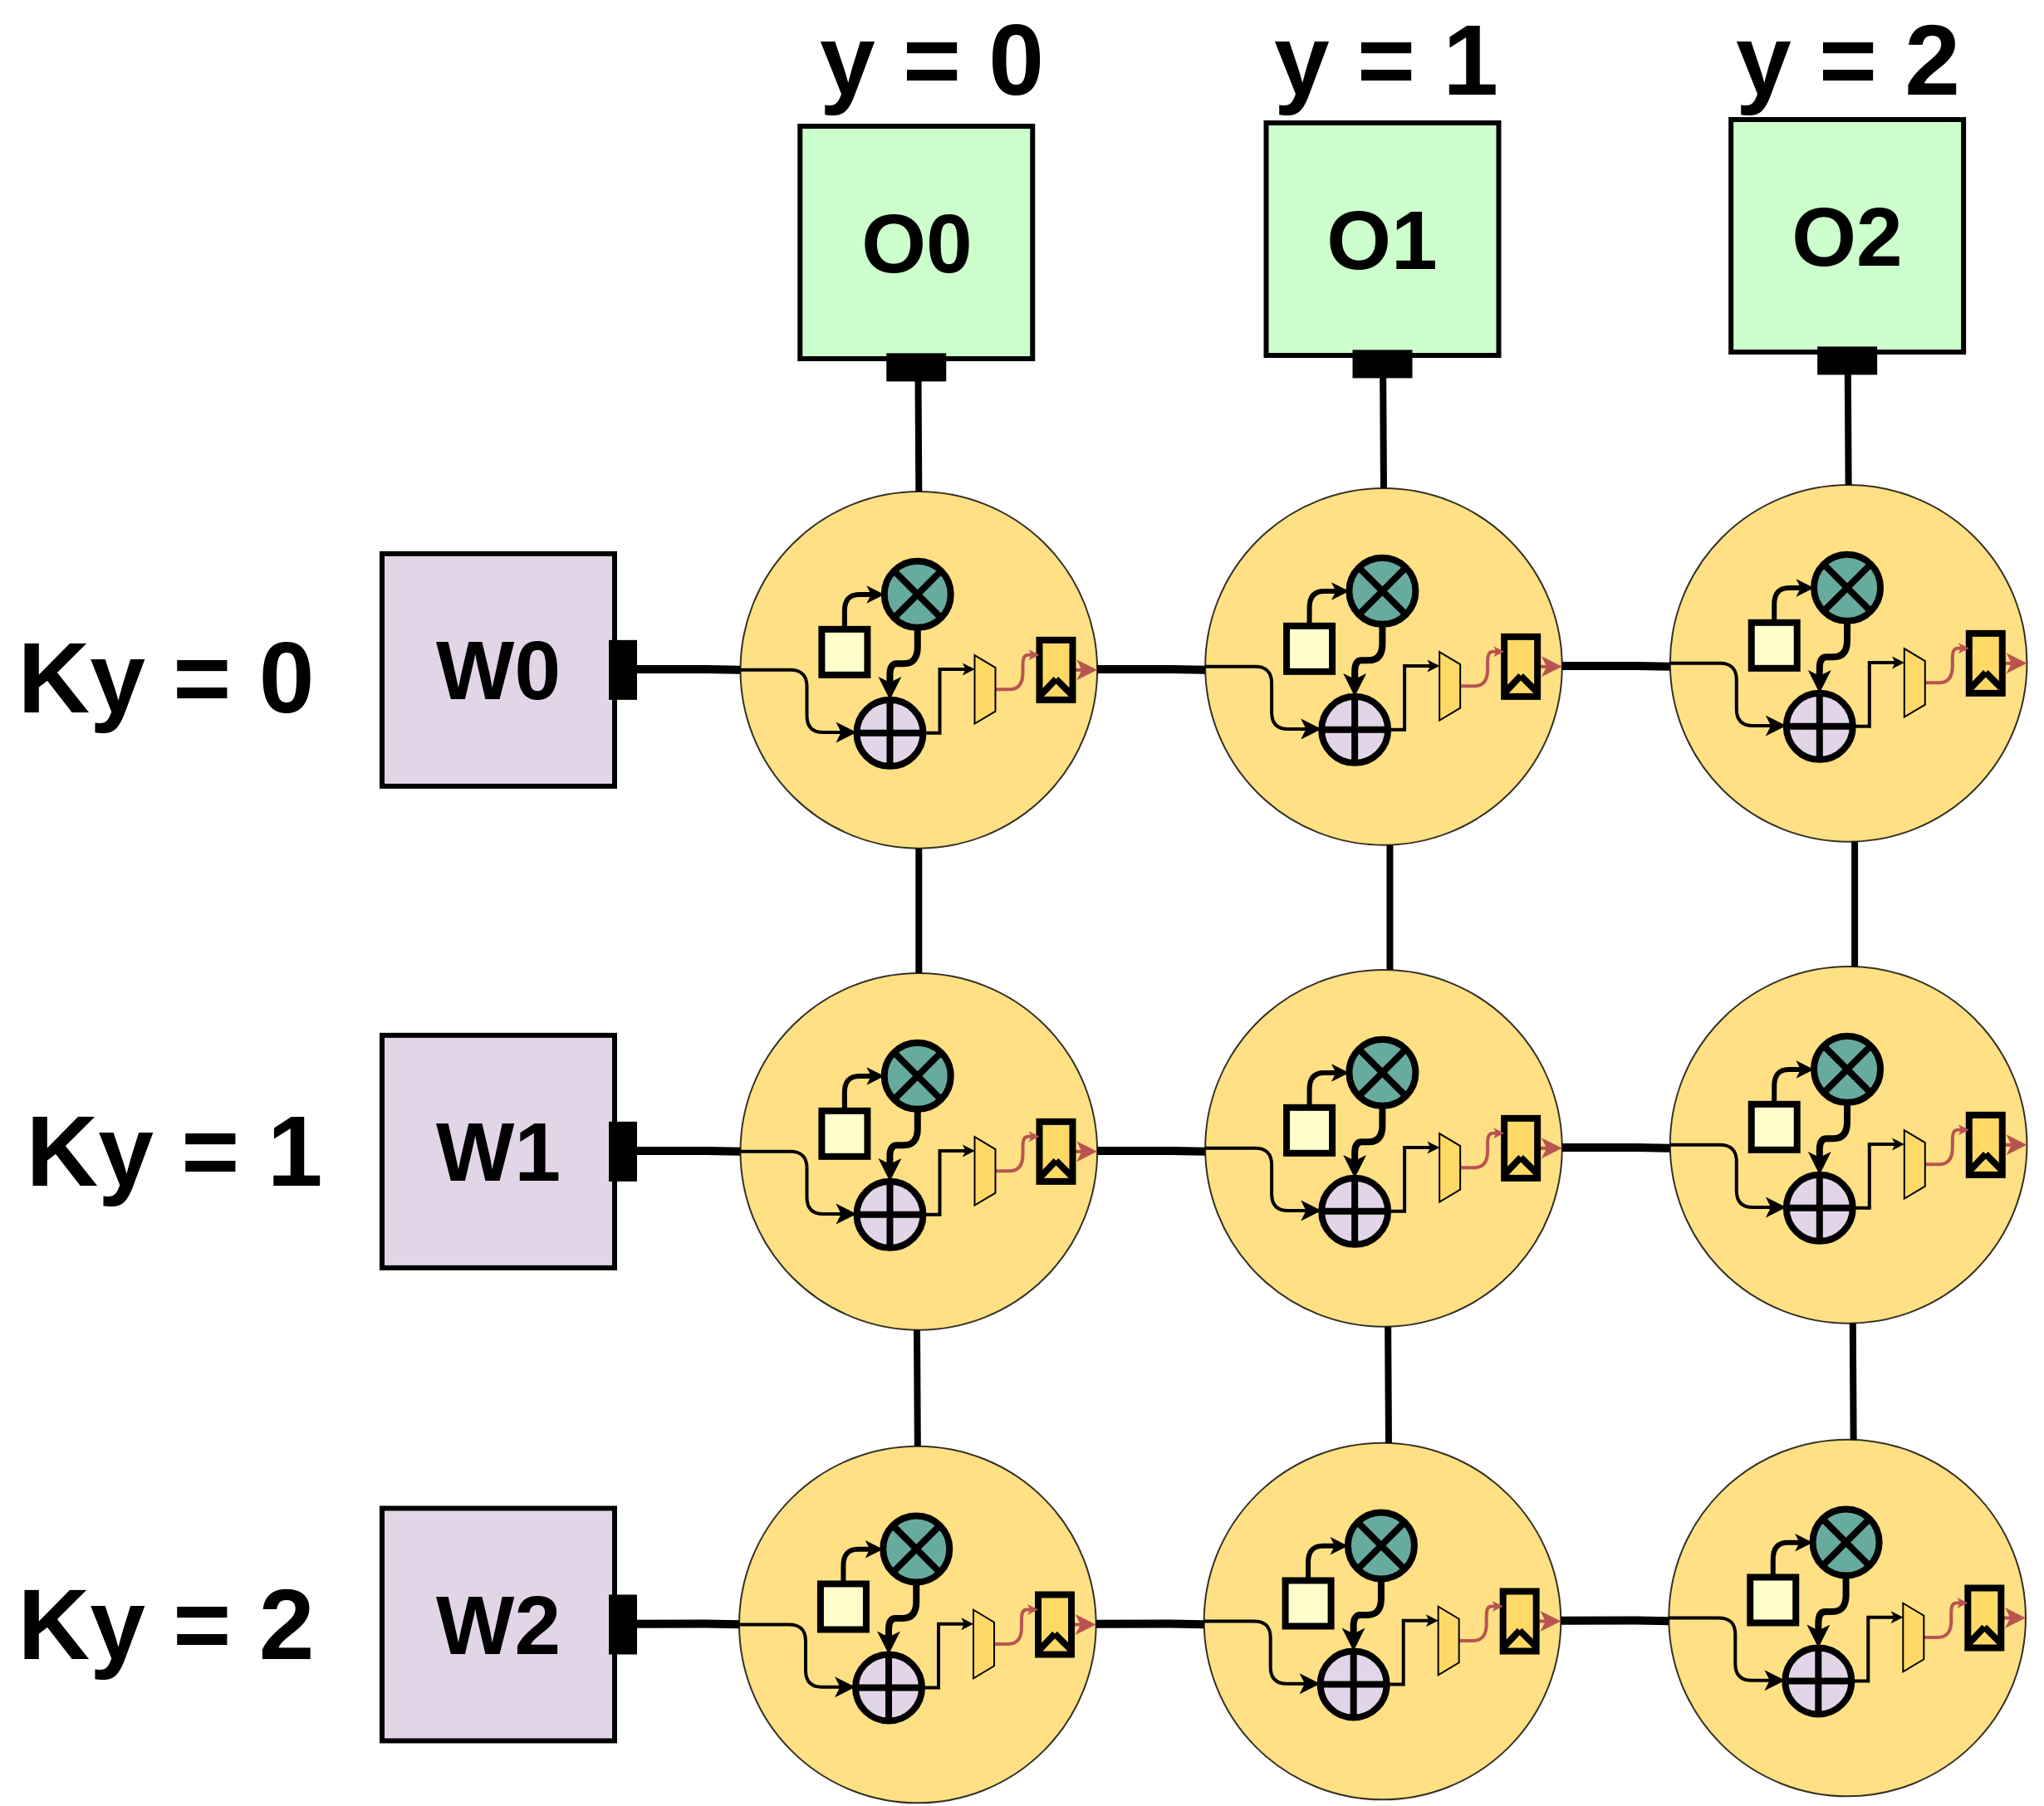 <mxfile>
    <diagram id="vrDVWEbnQrC0QRTr2-PH" name="Page-1">
        <mxGraphModel dx="-869" dy="1354" grid="1" gridSize="10" guides="1" tooltips="1" connect="1" arrows="1" fold="1" page="1" pageScale="1" pageWidth="850" pageHeight="1100" math="0" shadow="0">
            <root>
                <mxCell id="0"/>
                <mxCell id="1" parent="0"/>
                <mxCell id="2" value="" style="ellipse;whiteSpace=wrap;html=1;aspect=fixed;fontSize=30;strokeColor=#000000;fillColor=#FFD966;opacity=80;" parent="1" vertex="1">
                    <mxGeometry x="3115.74" y="310" width="214.83" height="214.83" as="geometry"/>
                </mxCell>
                <mxCell id="3" value="" style="ellipse;whiteSpace=wrap;html=1;aspect=fixed;fillColor=#67AB9F;strokeWidth=4;strokeColor=#000000;" parent="1" vertex="1">
                    <mxGeometry x="3202.37" y="351.91" width="40" height="40" as="geometry"/>
                </mxCell>
                <mxCell id="4" value="" style="endArrow=none;html=1;rounded=0;strokeColor=#000000;strokeWidth=4;exitX=0;exitY=0;exitDx=0;exitDy=0;entryX=1;entryY=1;entryDx=0;entryDy=0;" parent="1" source="3" target="3" edge="1">
                    <mxGeometry width="50" height="50" relative="1" as="geometry">
                        <mxPoint x="3218.15" y="383.66" as="sourcePoint"/>
                        <mxPoint x="3243.15" y="352.41" as="targetPoint"/>
                    </mxGeometry>
                </mxCell>
                <mxCell id="5" value="" style="endArrow=none;html=1;rounded=0;strokeColor=#000000;strokeWidth=4;exitX=0;exitY=1;exitDx=0;exitDy=0;entryX=1;entryY=0;entryDx=0;entryDy=0;" parent="1" source="3" target="3" edge="1">
                    <mxGeometry width="50" height="50" relative="1" as="geometry">
                        <mxPoint x="3174.008" y="328.482" as="sourcePoint"/>
                        <mxPoint x="3202.461" y="363.623" as="targetPoint"/>
                    </mxGeometry>
                </mxCell>
                <mxCell id="6" style="edgeStyle=orthogonalEdgeStyle;jumpStyle=none;jumpSize=6;orthogonalLoop=1;jettySize=auto;html=1;entryX=0;entryY=0.5;entryDx=0;entryDy=0;startArrow=none;startFill=0;endArrow=classic;endFill=1;startSize=1;endSize=1;strokeColor=#000000;strokeWidth=3;rounded=1;exitX=0.5;exitY=0;exitDx=0;exitDy=0;" parent="1" source="20" target="3" edge="1">
                    <mxGeometry relative="1" as="geometry">
                        <Array as="points">
                            <mxPoint x="3178.74" y="372"/>
                            <mxPoint x="3202.74" y="372"/>
                        </Array>
                    </mxGeometry>
                </mxCell>
                <mxCell id="7" value="" style="ellipse;whiteSpace=wrap;html=1;aspect=fixed;fillColor=#e1d5e7;strokeColor=#000000;strokeWidth=4;" parent="1" vertex="1">
                    <mxGeometry x="3185.74" y="435.42" width="40" height="40" as="geometry"/>
                </mxCell>
                <mxCell id="8" value="" style="endArrow=none;html=1;rounded=0;strokeColor=#000000;entryX=0.5;entryY=0;entryDx=0;entryDy=0;exitX=0.5;exitY=1;exitDx=0;exitDy=0;strokeWidth=4;" parent="1" source="7" target="7" edge="1">
                    <mxGeometry width="50" height="50" relative="1" as="geometry">
                        <mxPoint x="3213.15" y="398.41" as="sourcePoint"/>
                        <mxPoint x="3263.15" y="348.41" as="targetPoint"/>
                    </mxGeometry>
                </mxCell>
                <mxCell id="9" style="edgeStyle=orthogonalEdgeStyle;rounded=1;jumpStyle=none;jumpSize=6;orthogonalLoop=1;jettySize=auto;html=1;entryX=0.5;entryY=0;entryDx=0;entryDy=0;startArrow=none;startFill=0;endArrow=classic;endFill=1;startSize=1;endSize=1;strokeColor=#000000;strokeWidth=4;" parent="1" source="3" target="7" edge="1">
                    <mxGeometry relative="1" as="geometry"/>
                </mxCell>
                <mxCell id="10" value="" style="endArrow=none;html=1;rounded=0;strokeColor=#000000;entryX=0;entryY=0.5;entryDx=0;entryDy=0;exitX=1;exitY=0.5;exitDx=0;exitDy=0;strokeWidth=4;" parent="1" source="7" target="7" edge="1">
                    <mxGeometry width="50" height="50" relative="1" as="geometry">
                        <mxPoint x="3263.15" y="298.41" as="sourcePoint"/>
                        <mxPoint x="3263.15" y="238.41" as="targetPoint"/>
                    </mxGeometry>
                </mxCell>
                <mxCell id="11" style="edgeStyle=orthogonalEdgeStyle;rounded=1;orthogonalLoop=1;jettySize=auto;html=1;exitX=1;exitY=0.5;exitDx=0;exitDy=0;entryX=1;entryY=0.5;entryDx=0;entryDy=0;fontSize=30;fontColor=#990000;startArrow=none;startFill=0;endArrow=classic;endFill=1;strokeWidth=2;fillColor=#f8cecc;strokeColor=#b85450;" parent="1" source="12" target="2" edge="1">
                    <mxGeometry relative="1" as="geometry">
                        <Array as="points"/>
                    </mxGeometry>
                </mxCell>
                <mxCell id="12" value="" style="rounded=0;whiteSpace=wrap;html=1;glass=0;strokeColor=#000000;strokeWidth=4;fillColor=#FFD966;" parent="1" vertex="1">
                    <mxGeometry x="3295.74" y="399.42" width="20" height="36" as="geometry"/>
                </mxCell>
                <mxCell id="13" value="" style="endArrow=none;html=1;rounded=0;startSize=1;endSize=1;strokeColor=#000000;strokeWidth=4;jumpStyle=none;jumpSize=6;" parent="1" edge="1">
                    <mxGeometry width="50" height="50" relative="1" as="geometry">
                        <mxPoint x="3295.74" y="433.42" as="sourcePoint"/>
                        <mxPoint x="3305.74" y="422.92" as="targetPoint"/>
                    </mxGeometry>
                </mxCell>
                <mxCell id="14" value="" style="endArrow=none;html=1;rounded=0;startSize=1;endSize=1;strokeColor=#000000;strokeWidth=4;jumpStyle=none;jumpSize=6;" parent="1" edge="1">
                    <mxGeometry width="50" height="50" relative="1" as="geometry">
                        <mxPoint x="3305.74" y="422.92" as="sourcePoint"/>
                        <mxPoint x="3315.74" y="432.92" as="targetPoint"/>
                    </mxGeometry>
                </mxCell>
                <mxCell id="15" style="edgeStyle=orthogonalEdgeStyle;rounded=0;jumpStyle=none;jumpSize=6;orthogonalLoop=1;jettySize=auto;html=1;entryX=0.214;entryY=0.991;entryDx=0;entryDy=0;startArrow=none;startFill=0;endArrow=classic;endFill=1;startSize=1;endSize=1;strokeColor=#000000;strokeWidth=2;entryPerimeter=0;" parent="1" source="7" target="18" edge="1">
                    <mxGeometry relative="1" as="geometry">
                        <Array as="points">
                            <mxPoint x="3235.74" y="455"/>
                            <mxPoint x="3235.74" y="417"/>
                            <mxPoint x="3256.74" y="417"/>
                        </Array>
                    </mxGeometry>
                </mxCell>
                <mxCell id="16" style="rounded=1;orthogonalLoop=1;jettySize=auto;html=1;exitX=0;exitY=0.5;exitDx=0;exitDy=0;entryX=0;entryY=0.5;entryDx=0;entryDy=0;fontSize=30;fontColor=#990000;startArrow=none;startFill=0;endArrow=classic;endFill=1;strokeWidth=2;edgeStyle=orthogonalEdgeStyle;" parent="1" source="2" target="7" edge="1">
                    <mxGeometry relative="1" as="geometry">
                        <Array as="points">
                            <mxPoint x="3155.74" y="417"/>
                            <mxPoint x="3155.74" y="455"/>
                            <mxPoint x="3185.74" y="455"/>
                        </Array>
                    </mxGeometry>
                </mxCell>
                <mxCell id="17" style="edgeStyle=orthogonalEdgeStyle;orthogonalLoop=1;jettySize=auto;html=1;entryX=0;entryY=0.25;entryDx=0;entryDy=0;fontSize=12;fontColor=#000000;strokeWidth=2;endSize=0;rounded=1;fillColor=#f8cecc;strokeColor=#b85450;" parent="1" source="18" target="12" edge="1">
                    <mxGeometry relative="1" as="geometry">
                        <Array as="points">
                            <mxPoint x="3285.74" y="429"/>
                            <mxPoint x="3285.74" y="408"/>
                        </Array>
                    </mxGeometry>
                </mxCell>
                <mxCell id="18" value="" style="shape=trapezoid;perimeter=trapezoidPerimeter;whiteSpace=wrap;html=1;fixedSize=1;fontSize=12;fontColor=#000000;strokeWidth=1;fillColor=#FFD966;rotation=90;size=7.5;" parent="1" vertex="1">
                    <mxGeometry x="3242.37" y="422.92" width="41.25" height="12.5" as="geometry"/>
                </mxCell>
                <mxCell id="19" value="" style="endArrow=none;html=1;rounded=1;fontSize=12;fontColor=#000000;startSize=0;endSize=0;strokeWidth=4;entryX=0.5;entryY=0;entryDx=0;entryDy=0;startArrow=none;startFill=0;endFill=0;" parent="1" target="2" edge="1">
                    <mxGeometry width="50" height="50" relative="1" as="geometry">
                        <mxPoint x="3222.74" y="240" as="sourcePoint"/>
                        <mxPoint x="3215.74" y="230" as="targetPoint"/>
                    </mxGeometry>
                </mxCell>
                <mxCell id="20" value="" style="whiteSpace=wrap;html=1;aspect=fixed;strokeColor=#000000;strokeWidth=4;fillColor=#FFFFCC;" parent="1" vertex="1">
                    <mxGeometry x="3164.7" y="392.91" width="27.5" height="27.5" as="geometry"/>
                </mxCell>
                <mxCell id="21" style="edgeStyle=orthogonalEdgeStyle;rounded=0;orthogonalLoop=1;jettySize=auto;html=1;fontSize=30;fontColor=#990000;startArrow=none;startFill=0;endArrow=none;endFill=0;strokeWidth=5;fillColor=#f8cecc;" parent="1" edge="1">
                    <mxGeometry relative="1" as="geometry">
                        <mxPoint x="3115.65" y="417.32" as="targetPoint"/>
                        <Array as="points">
                            <mxPoint x="3095.65" y="417.32"/>
                            <mxPoint x="3095.65" y="417.32"/>
                        </Array>
                        <mxPoint x="3050.74" y="417" as="sourcePoint"/>
                    </mxGeometry>
                </mxCell>
                <mxCell id="22" value="" style="ellipse;whiteSpace=wrap;html=1;aspect=fixed;fontSize=30;strokeColor=#000000;fillColor=#FFD966;opacity=80;" parent="1" vertex="1">
                    <mxGeometry x="3395.57" y="308" width="214.83" height="214.83" as="geometry"/>
                </mxCell>
                <mxCell id="23" value="" style="ellipse;whiteSpace=wrap;html=1;aspect=fixed;fillColor=#67AB9F;strokeWidth=4;strokeColor=#000000;" parent="1" vertex="1">
                    <mxGeometry x="3482.2" y="349.91" width="40" height="40" as="geometry"/>
                </mxCell>
                <mxCell id="24" value="" style="endArrow=none;html=1;rounded=0;strokeColor=#000000;strokeWidth=4;exitX=0;exitY=0;exitDx=0;exitDy=0;entryX=1;entryY=1;entryDx=0;entryDy=0;" parent="1" source="23" target="23" edge="1">
                    <mxGeometry width="50" height="50" relative="1" as="geometry">
                        <mxPoint x="3497.98" y="381.66" as="sourcePoint"/>
                        <mxPoint x="3522.98" y="350.41" as="targetPoint"/>
                    </mxGeometry>
                </mxCell>
                <mxCell id="25" value="" style="endArrow=none;html=1;rounded=0;strokeColor=#000000;strokeWidth=4;exitX=0;exitY=1;exitDx=0;exitDy=0;entryX=1;entryY=0;entryDx=0;entryDy=0;" parent="1" source="23" target="23" edge="1">
                    <mxGeometry width="50" height="50" relative="1" as="geometry">
                        <mxPoint x="3453.838" y="326.482" as="sourcePoint"/>
                        <mxPoint x="3482.291" y="361.623" as="targetPoint"/>
                    </mxGeometry>
                </mxCell>
                <mxCell id="26" style="edgeStyle=orthogonalEdgeStyle;jumpStyle=none;jumpSize=6;orthogonalLoop=1;jettySize=auto;html=1;entryX=0;entryY=0.5;entryDx=0;entryDy=0;startArrow=none;startFill=0;endArrow=classic;endFill=1;startSize=1;endSize=1;strokeColor=#000000;strokeWidth=3;rounded=1;exitX=0.5;exitY=0;exitDx=0;exitDy=0;" parent="1" source="40" target="23" edge="1">
                    <mxGeometry relative="1" as="geometry">
                        <Array as="points">
                            <mxPoint x="3458.57" y="370"/>
                            <mxPoint x="3482.57" y="370"/>
                        </Array>
                    </mxGeometry>
                </mxCell>
                <mxCell id="27" value="" style="ellipse;whiteSpace=wrap;html=1;aspect=fixed;fillColor=#e1d5e7;strokeColor=#000000;strokeWidth=4;" parent="1" vertex="1">
                    <mxGeometry x="3465.57" y="433.42" width="40" height="40" as="geometry"/>
                </mxCell>
                <mxCell id="28" value="" style="endArrow=none;html=1;rounded=0;strokeColor=#000000;entryX=0.5;entryY=0;entryDx=0;entryDy=0;exitX=0.5;exitY=1;exitDx=0;exitDy=0;strokeWidth=4;" parent="1" source="27" target="27" edge="1">
                    <mxGeometry width="50" height="50" relative="1" as="geometry">
                        <mxPoint x="3492.98" y="396.41" as="sourcePoint"/>
                        <mxPoint x="3542.98" y="346.41" as="targetPoint"/>
                    </mxGeometry>
                </mxCell>
                <mxCell id="29" style="edgeStyle=orthogonalEdgeStyle;rounded=1;jumpStyle=none;jumpSize=6;orthogonalLoop=1;jettySize=auto;html=1;entryX=0.5;entryY=0;entryDx=0;entryDy=0;startArrow=none;startFill=0;endArrow=classic;endFill=1;startSize=1;endSize=1;strokeColor=#000000;strokeWidth=4;" parent="1" source="23" target="27" edge="1">
                    <mxGeometry relative="1" as="geometry"/>
                </mxCell>
                <mxCell id="30" value="" style="endArrow=none;html=1;rounded=0;strokeColor=#000000;entryX=0;entryY=0.5;entryDx=0;entryDy=0;exitX=1;exitY=0.5;exitDx=0;exitDy=0;strokeWidth=4;" parent="1" source="27" target="27" edge="1">
                    <mxGeometry width="50" height="50" relative="1" as="geometry">
                        <mxPoint x="3542.98" y="296.41" as="sourcePoint"/>
                        <mxPoint x="3542.98" y="236.41" as="targetPoint"/>
                    </mxGeometry>
                </mxCell>
                <mxCell id="31" style="edgeStyle=orthogonalEdgeStyle;rounded=1;orthogonalLoop=1;jettySize=auto;html=1;exitX=1;exitY=0.5;exitDx=0;exitDy=0;entryX=1;entryY=0.5;entryDx=0;entryDy=0;fontSize=30;fontColor=#990000;startArrow=none;startFill=0;endArrow=classic;endFill=1;strokeWidth=2;fillColor=#f8cecc;strokeColor=#b85450;" parent="1" source="32" target="22" edge="1">
                    <mxGeometry relative="1" as="geometry">
                        <Array as="points"/>
                    </mxGeometry>
                </mxCell>
                <mxCell id="32" value="" style="rounded=0;whiteSpace=wrap;html=1;glass=0;strokeColor=#000000;strokeWidth=4;fillColor=#FFD966;" parent="1" vertex="1">
                    <mxGeometry x="3575.57" y="397.42" width="20" height="36" as="geometry"/>
                </mxCell>
                <mxCell id="33" value="" style="endArrow=none;html=1;rounded=0;startSize=1;endSize=1;strokeColor=#000000;strokeWidth=4;jumpStyle=none;jumpSize=6;" parent="1" edge="1">
                    <mxGeometry width="50" height="50" relative="1" as="geometry">
                        <mxPoint x="3575.57" y="431.42" as="sourcePoint"/>
                        <mxPoint x="3585.57" y="420.92" as="targetPoint"/>
                    </mxGeometry>
                </mxCell>
                <mxCell id="34" value="" style="endArrow=none;html=1;rounded=0;startSize=1;endSize=1;strokeColor=#000000;strokeWidth=4;jumpStyle=none;jumpSize=6;" parent="1" edge="1">
                    <mxGeometry width="50" height="50" relative="1" as="geometry">
                        <mxPoint x="3585.57" y="420.92" as="sourcePoint"/>
                        <mxPoint x="3595.57" y="430.92" as="targetPoint"/>
                    </mxGeometry>
                </mxCell>
                <mxCell id="35" style="edgeStyle=orthogonalEdgeStyle;rounded=0;jumpStyle=none;jumpSize=6;orthogonalLoop=1;jettySize=auto;html=1;entryX=0.214;entryY=0.991;entryDx=0;entryDy=0;startArrow=none;startFill=0;endArrow=classic;endFill=1;startSize=1;endSize=1;strokeColor=#000000;strokeWidth=2;entryPerimeter=0;" parent="1" source="27" target="38" edge="1">
                    <mxGeometry relative="1" as="geometry">
                        <Array as="points">
                            <mxPoint x="3515.57" y="453"/>
                            <mxPoint x="3515.57" y="415"/>
                            <mxPoint x="3536.57" y="415"/>
                        </Array>
                    </mxGeometry>
                </mxCell>
                <mxCell id="36" style="rounded=1;orthogonalLoop=1;jettySize=auto;html=1;exitX=0;exitY=0.5;exitDx=0;exitDy=0;entryX=0;entryY=0.5;entryDx=0;entryDy=0;fontSize=30;fontColor=#990000;startArrow=none;startFill=0;endArrow=classic;endFill=1;strokeWidth=2;edgeStyle=orthogonalEdgeStyle;" parent="1" source="22" target="27" edge="1">
                    <mxGeometry relative="1" as="geometry">
                        <Array as="points">
                            <mxPoint x="3435.57" y="415"/>
                            <mxPoint x="3435.57" y="453"/>
                            <mxPoint x="3465.57" y="453"/>
                        </Array>
                    </mxGeometry>
                </mxCell>
                <mxCell id="37" style="edgeStyle=orthogonalEdgeStyle;orthogonalLoop=1;jettySize=auto;html=1;entryX=0;entryY=0.25;entryDx=0;entryDy=0;fontSize=12;fontColor=#000000;strokeWidth=2;endSize=0;rounded=1;fillColor=#f8cecc;strokeColor=#b85450;" parent="1" source="38" target="32" edge="1">
                    <mxGeometry relative="1" as="geometry">
                        <Array as="points">
                            <mxPoint x="3565.57" y="427"/>
                            <mxPoint x="3565.57" y="406"/>
                        </Array>
                    </mxGeometry>
                </mxCell>
                <mxCell id="38" value="" style="shape=trapezoid;perimeter=trapezoidPerimeter;whiteSpace=wrap;html=1;fixedSize=1;fontSize=12;fontColor=#000000;strokeWidth=1;fillColor=#FFD966;rotation=90;size=7.5;" parent="1" vertex="1">
                    <mxGeometry x="3522.2" y="420.92" width="41.25" height="12.5" as="geometry"/>
                </mxCell>
                <mxCell id="39" value="" style="endArrow=none;html=1;rounded=1;fontSize=12;fontColor=#000000;startSize=0;endSize=0;strokeWidth=4;entryX=0.5;entryY=0;entryDx=0;entryDy=0;startArrow=none;startFill=0;endFill=0;" parent="1" target="22" edge="1">
                    <mxGeometry width="50" height="50" relative="1" as="geometry">
                        <mxPoint x="3502.57" y="238" as="sourcePoint"/>
                        <mxPoint x="3495.57" y="228" as="targetPoint"/>
                    </mxGeometry>
                </mxCell>
                <mxCell id="40" value="" style="whiteSpace=wrap;html=1;aspect=fixed;strokeColor=#000000;strokeWidth=4;fillColor=#FFFFCC;" parent="1" vertex="1">
                    <mxGeometry x="3444.53" y="390.91" width="27.5" height="27.5" as="geometry"/>
                </mxCell>
                <mxCell id="41" style="edgeStyle=orthogonalEdgeStyle;rounded=0;orthogonalLoop=1;jettySize=auto;html=1;fontSize=30;fontColor=#990000;startArrow=none;startFill=0;endArrow=none;endFill=0;strokeWidth=5;fillColor=#f8cecc;" parent="1" edge="1">
                    <mxGeometry relative="1" as="geometry">
                        <mxPoint x="3395.48" y="417.32" as="targetPoint"/>
                        <Array as="points">
                            <mxPoint x="3375.48" y="417.32"/>
                            <mxPoint x="3375.48" y="417.32"/>
                        </Array>
                        <mxPoint x="3330.57" y="417" as="sourcePoint"/>
                    </mxGeometry>
                </mxCell>
                <mxCell id="42" value="" style="ellipse;whiteSpace=wrap;html=1;aspect=fixed;fontSize=30;strokeColor=#000000;fillColor=#FFD966;opacity=80;" parent="1" vertex="1">
                    <mxGeometry x="3675.4" y="306" width="214.83" height="214.83" as="geometry"/>
                </mxCell>
                <mxCell id="43" value="" style="ellipse;whiteSpace=wrap;html=1;aspect=fixed;fillColor=#67AB9F;strokeWidth=4;strokeColor=#000000;" parent="1" vertex="1">
                    <mxGeometry x="3762.03" y="347.91" width="40" height="40" as="geometry"/>
                </mxCell>
                <mxCell id="44" value="" style="endArrow=none;html=1;rounded=0;strokeColor=#000000;strokeWidth=4;exitX=0;exitY=0;exitDx=0;exitDy=0;entryX=1;entryY=1;entryDx=0;entryDy=0;" parent="1" source="43" target="43" edge="1">
                    <mxGeometry width="50" height="50" relative="1" as="geometry">
                        <mxPoint x="3777.81" y="379.66" as="sourcePoint"/>
                        <mxPoint x="3802.81" y="348.41" as="targetPoint"/>
                    </mxGeometry>
                </mxCell>
                <mxCell id="45" value="" style="endArrow=none;html=1;rounded=0;strokeColor=#000000;strokeWidth=4;exitX=0;exitY=1;exitDx=0;exitDy=0;entryX=1;entryY=0;entryDx=0;entryDy=0;" parent="1" source="43" target="43" edge="1">
                    <mxGeometry width="50" height="50" relative="1" as="geometry">
                        <mxPoint x="3733.668" y="324.482" as="sourcePoint"/>
                        <mxPoint x="3762.121" y="359.623" as="targetPoint"/>
                    </mxGeometry>
                </mxCell>
                <mxCell id="46" style="edgeStyle=orthogonalEdgeStyle;jumpStyle=none;jumpSize=6;orthogonalLoop=1;jettySize=auto;html=1;entryX=0;entryY=0.5;entryDx=0;entryDy=0;startArrow=none;startFill=0;endArrow=classic;endFill=1;startSize=1;endSize=1;strokeColor=#000000;strokeWidth=3;rounded=1;exitX=0.5;exitY=0;exitDx=0;exitDy=0;" parent="1" source="60" target="43" edge="1">
                    <mxGeometry relative="1" as="geometry">
                        <Array as="points">
                            <mxPoint x="3738.4" y="368"/>
                            <mxPoint x="3762.4" y="368"/>
                        </Array>
                    </mxGeometry>
                </mxCell>
                <mxCell id="47" value="" style="ellipse;whiteSpace=wrap;html=1;aspect=fixed;fillColor=#e1d5e7;strokeColor=#000000;strokeWidth=4;" parent="1" vertex="1">
                    <mxGeometry x="3745.4" y="431.42" width="40" height="40" as="geometry"/>
                </mxCell>
                <mxCell id="48" value="" style="endArrow=none;html=1;rounded=0;strokeColor=#000000;entryX=0.5;entryY=0;entryDx=0;entryDy=0;exitX=0.5;exitY=1;exitDx=0;exitDy=0;strokeWidth=4;" parent="1" source="47" target="47" edge="1">
                    <mxGeometry width="50" height="50" relative="1" as="geometry">
                        <mxPoint x="3772.81" y="394.41" as="sourcePoint"/>
                        <mxPoint x="3822.81" y="344.41" as="targetPoint"/>
                    </mxGeometry>
                </mxCell>
                <mxCell id="49" style="edgeStyle=orthogonalEdgeStyle;rounded=1;jumpStyle=none;jumpSize=6;orthogonalLoop=1;jettySize=auto;html=1;entryX=0.5;entryY=0;entryDx=0;entryDy=0;startArrow=none;startFill=0;endArrow=classic;endFill=1;startSize=1;endSize=1;strokeColor=#000000;strokeWidth=4;" parent="1" source="43" target="47" edge="1">
                    <mxGeometry relative="1" as="geometry"/>
                </mxCell>
                <mxCell id="50" value="" style="endArrow=none;html=1;rounded=0;strokeColor=#000000;entryX=0;entryY=0.5;entryDx=0;entryDy=0;exitX=1;exitY=0.5;exitDx=0;exitDy=0;strokeWidth=4;" parent="1" source="47" target="47" edge="1">
                    <mxGeometry width="50" height="50" relative="1" as="geometry">
                        <mxPoint x="3822.81" y="294.41" as="sourcePoint"/>
                        <mxPoint x="3822.81" y="234.41" as="targetPoint"/>
                    </mxGeometry>
                </mxCell>
                <mxCell id="51" style="edgeStyle=orthogonalEdgeStyle;rounded=1;orthogonalLoop=1;jettySize=auto;html=1;exitX=1;exitY=0.5;exitDx=0;exitDy=0;entryX=1;entryY=0.5;entryDx=0;entryDy=0;fontSize=30;fontColor=#990000;startArrow=none;startFill=0;endArrow=classic;endFill=1;strokeWidth=2;fillColor=#f8cecc;strokeColor=#b85450;" parent="1" source="52" target="42" edge="1">
                    <mxGeometry relative="1" as="geometry">
                        <Array as="points"/>
                    </mxGeometry>
                </mxCell>
                <mxCell id="52" value="" style="rounded=0;whiteSpace=wrap;html=1;glass=0;strokeColor=#000000;strokeWidth=4;fillColor=#FFD966;" parent="1" vertex="1">
                    <mxGeometry x="3855.4" y="395.42" width="20" height="36" as="geometry"/>
                </mxCell>
                <mxCell id="53" value="" style="endArrow=none;html=1;rounded=0;startSize=1;endSize=1;strokeColor=#000000;strokeWidth=4;jumpStyle=none;jumpSize=6;" parent="1" edge="1">
                    <mxGeometry width="50" height="50" relative="1" as="geometry">
                        <mxPoint x="3855.4" y="429.42" as="sourcePoint"/>
                        <mxPoint x="3865.4" y="418.92" as="targetPoint"/>
                    </mxGeometry>
                </mxCell>
                <mxCell id="54" value="" style="endArrow=none;html=1;rounded=0;startSize=1;endSize=1;strokeColor=#000000;strokeWidth=4;jumpStyle=none;jumpSize=6;" parent="1" edge="1">
                    <mxGeometry width="50" height="50" relative="1" as="geometry">
                        <mxPoint x="3865.4" y="418.92" as="sourcePoint"/>
                        <mxPoint x="3875.4" y="428.92" as="targetPoint"/>
                    </mxGeometry>
                </mxCell>
                <mxCell id="55" style="edgeStyle=orthogonalEdgeStyle;rounded=0;jumpStyle=none;jumpSize=6;orthogonalLoop=1;jettySize=auto;html=1;entryX=0.214;entryY=0.991;entryDx=0;entryDy=0;startArrow=none;startFill=0;endArrow=classic;endFill=1;startSize=1;endSize=1;strokeColor=#000000;strokeWidth=2;entryPerimeter=0;" parent="1" source="47" target="58" edge="1">
                    <mxGeometry relative="1" as="geometry">
                        <Array as="points">
                            <mxPoint x="3795.4" y="451"/>
                            <mxPoint x="3795.4" y="413"/>
                            <mxPoint x="3816.4" y="413"/>
                        </Array>
                    </mxGeometry>
                </mxCell>
                <mxCell id="56" style="rounded=1;orthogonalLoop=1;jettySize=auto;html=1;exitX=0;exitY=0.5;exitDx=0;exitDy=0;entryX=0;entryY=0.5;entryDx=0;entryDy=0;fontSize=30;fontColor=#990000;startArrow=none;startFill=0;endArrow=classic;endFill=1;strokeWidth=2;edgeStyle=orthogonalEdgeStyle;" parent="1" source="42" target="47" edge="1">
                    <mxGeometry relative="1" as="geometry">
                        <Array as="points">
                            <mxPoint x="3715.4" y="413"/>
                            <mxPoint x="3715.4" y="451"/>
                            <mxPoint x="3745.4" y="451"/>
                        </Array>
                    </mxGeometry>
                </mxCell>
                <mxCell id="57" style="edgeStyle=orthogonalEdgeStyle;orthogonalLoop=1;jettySize=auto;html=1;entryX=0;entryY=0.25;entryDx=0;entryDy=0;fontSize=12;fontColor=#000000;strokeWidth=2;endSize=0;rounded=1;fillColor=#f8cecc;strokeColor=#b85450;" parent="1" source="58" target="52" edge="1">
                    <mxGeometry relative="1" as="geometry">
                        <Array as="points">
                            <mxPoint x="3845.4" y="425"/>
                            <mxPoint x="3845.4" y="404"/>
                        </Array>
                    </mxGeometry>
                </mxCell>
                <mxCell id="58" value="" style="shape=trapezoid;perimeter=trapezoidPerimeter;whiteSpace=wrap;html=1;fixedSize=1;fontSize=12;fontColor=#000000;strokeWidth=1;fillColor=#FFD966;rotation=90;size=7.5;" parent="1" vertex="1">
                    <mxGeometry x="3802.03" y="418.92" width="41.25" height="12.5" as="geometry"/>
                </mxCell>
                <mxCell id="59" value="" style="endArrow=none;html=1;rounded=1;fontSize=12;fontColor=#000000;startSize=0;endSize=0;strokeWidth=4;entryX=0.5;entryY=0;entryDx=0;entryDy=0;startArrow=none;startFill=0;endFill=0;" parent="1" target="42" edge="1">
                    <mxGeometry width="50" height="50" relative="1" as="geometry">
                        <mxPoint x="3782.4" y="236" as="sourcePoint"/>
                        <mxPoint x="3775.4" y="226" as="targetPoint"/>
                    </mxGeometry>
                </mxCell>
                <mxCell id="60" value="" style="whiteSpace=wrap;html=1;aspect=fixed;strokeColor=#000000;strokeWidth=4;fillColor=#FFFFCC;" parent="1" vertex="1">
                    <mxGeometry x="3724.36" y="388.91" width="27.5" height="27.5" as="geometry"/>
                </mxCell>
                <mxCell id="61" style="edgeStyle=orthogonalEdgeStyle;rounded=0;orthogonalLoop=1;jettySize=auto;html=1;fontSize=30;fontColor=#990000;startArrow=none;startFill=0;endArrow=none;endFill=0;strokeWidth=5;fillColor=#f8cecc;" parent="1" edge="1">
                    <mxGeometry relative="1" as="geometry">
                        <mxPoint x="3675.31" y="415.32" as="targetPoint"/>
                        <Array as="points">
                            <mxPoint x="3655.31" y="415.32"/>
                            <mxPoint x="3655.31" y="415.32"/>
                        </Array>
                        <mxPoint x="3610.4" y="415" as="sourcePoint"/>
                    </mxGeometry>
                </mxCell>
                <mxCell id="62" value="" style="ellipse;whiteSpace=wrap;html=1;aspect=fixed;fontSize=30;strokeColor=#000000;fillColor=#FFD966;opacity=80;" parent="1" vertex="1">
                    <mxGeometry x="3115.74" y="600" width="214.83" height="214.83" as="geometry"/>
                </mxCell>
                <mxCell id="63" value="" style="ellipse;whiteSpace=wrap;html=1;aspect=fixed;fillColor=#67AB9F;strokeWidth=4;strokeColor=#000000;" parent="1" vertex="1">
                    <mxGeometry x="3202.37" y="641.91" width="40" height="40" as="geometry"/>
                </mxCell>
                <mxCell id="64" value="" style="endArrow=none;html=1;rounded=0;strokeColor=#000000;strokeWidth=4;exitX=0;exitY=0;exitDx=0;exitDy=0;entryX=1;entryY=1;entryDx=0;entryDy=0;" parent="1" source="63" target="63" edge="1">
                    <mxGeometry width="50" height="50" relative="1" as="geometry">
                        <mxPoint x="3218.15" y="673.66" as="sourcePoint"/>
                        <mxPoint x="3243.15" y="642.41" as="targetPoint"/>
                    </mxGeometry>
                </mxCell>
                <mxCell id="65" value="" style="endArrow=none;html=1;rounded=0;strokeColor=#000000;strokeWidth=4;exitX=0;exitY=1;exitDx=0;exitDy=0;entryX=1;entryY=0;entryDx=0;entryDy=0;" parent="1" source="63" target="63" edge="1">
                    <mxGeometry width="50" height="50" relative="1" as="geometry">
                        <mxPoint x="3174.008" y="618.482" as="sourcePoint"/>
                        <mxPoint x="3202.461" y="653.623" as="targetPoint"/>
                    </mxGeometry>
                </mxCell>
                <mxCell id="66" style="edgeStyle=orthogonalEdgeStyle;jumpStyle=none;jumpSize=6;orthogonalLoop=1;jettySize=auto;html=1;entryX=0;entryY=0.5;entryDx=0;entryDy=0;startArrow=none;startFill=0;endArrow=classic;endFill=1;startSize=1;endSize=1;strokeColor=#000000;strokeWidth=3;rounded=1;exitX=0.5;exitY=0;exitDx=0;exitDy=0;" parent="1" source="80" target="63" edge="1">
                    <mxGeometry relative="1" as="geometry">
                        <Array as="points">
                            <mxPoint x="3178.74" y="662"/>
                            <mxPoint x="3202.74" y="662"/>
                        </Array>
                    </mxGeometry>
                </mxCell>
                <mxCell id="67" value="" style="ellipse;whiteSpace=wrap;html=1;aspect=fixed;fillColor=#e1d5e7;strokeColor=#000000;strokeWidth=4;" parent="1" vertex="1">
                    <mxGeometry x="3185.74" y="725.42" width="40" height="40" as="geometry"/>
                </mxCell>
                <mxCell id="68" value="" style="endArrow=none;html=1;rounded=0;strokeColor=#000000;entryX=0.5;entryY=0;entryDx=0;entryDy=0;exitX=0.5;exitY=1;exitDx=0;exitDy=0;strokeWidth=4;" parent="1" source="67" target="67" edge="1">
                    <mxGeometry width="50" height="50" relative="1" as="geometry">
                        <mxPoint x="3213.15" y="688.41" as="sourcePoint"/>
                        <mxPoint x="3263.15" y="638.41" as="targetPoint"/>
                    </mxGeometry>
                </mxCell>
                <mxCell id="69" style="edgeStyle=orthogonalEdgeStyle;rounded=1;jumpStyle=none;jumpSize=6;orthogonalLoop=1;jettySize=auto;html=1;entryX=0.5;entryY=0;entryDx=0;entryDy=0;startArrow=none;startFill=0;endArrow=classic;endFill=1;startSize=1;endSize=1;strokeColor=#000000;strokeWidth=4;" parent="1" source="63" target="67" edge="1">
                    <mxGeometry relative="1" as="geometry"/>
                </mxCell>
                <mxCell id="70" value="" style="endArrow=none;html=1;rounded=0;strokeColor=#000000;entryX=0;entryY=0.5;entryDx=0;entryDy=0;exitX=1;exitY=0.5;exitDx=0;exitDy=0;strokeWidth=4;" parent="1" source="67" target="67" edge="1">
                    <mxGeometry width="50" height="50" relative="1" as="geometry">
                        <mxPoint x="3263.15" y="588.41" as="sourcePoint"/>
                        <mxPoint x="3263.15" y="528.41" as="targetPoint"/>
                    </mxGeometry>
                </mxCell>
                <mxCell id="71" style="edgeStyle=orthogonalEdgeStyle;rounded=1;orthogonalLoop=1;jettySize=auto;html=1;exitX=1;exitY=0.5;exitDx=0;exitDy=0;entryX=1;entryY=0.5;entryDx=0;entryDy=0;fontSize=30;fontColor=#990000;startArrow=none;startFill=0;endArrow=classic;endFill=1;strokeWidth=2;fillColor=#f8cecc;strokeColor=#b85450;" parent="1" source="72" target="62" edge="1">
                    <mxGeometry relative="1" as="geometry">
                        <Array as="points"/>
                    </mxGeometry>
                </mxCell>
                <mxCell id="72" value="" style="rounded=0;whiteSpace=wrap;html=1;glass=0;strokeColor=#000000;strokeWidth=4;fillColor=#FFD966;" parent="1" vertex="1">
                    <mxGeometry x="3295.74" y="689.42" width="20" height="36" as="geometry"/>
                </mxCell>
                <mxCell id="73" value="" style="endArrow=none;html=1;rounded=0;startSize=1;endSize=1;strokeColor=#000000;strokeWidth=4;jumpStyle=none;jumpSize=6;" parent="1" edge="1">
                    <mxGeometry width="50" height="50" relative="1" as="geometry">
                        <mxPoint x="3295.74" y="723.42" as="sourcePoint"/>
                        <mxPoint x="3305.74" y="712.92" as="targetPoint"/>
                    </mxGeometry>
                </mxCell>
                <mxCell id="74" value="" style="endArrow=none;html=1;rounded=0;startSize=1;endSize=1;strokeColor=#000000;strokeWidth=4;jumpStyle=none;jumpSize=6;" parent="1" edge="1">
                    <mxGeometry width="50" height="50" relative="1" as="geometry">
                        <mxPoint x="3305.74" y="712.92" as="sourcePoint"/>
                        <mxPoint x="3315.74" y="722.92" as="targetPoint"/>
                    </mxGeometry>
                </mxCell>
                <mxCell id="75" style="edgeStyle=orthogonalEdgeStyle;rounded=0;jumpStyle=none;jumpSize=6;orthogonalLoop=1;jettySize=auto;html=1;entryX=0.214;entryY=0.991;entryDx=0;entryDy=0;startArrow=none;startFill=0;endArrow=classic;endFill=1;startSize=1;endSize=1;strokeColor=#000000;strokeWidth=2;entryPerimeter=0;" parent="1" source="67" target="78" edge="1">
                    <mxGeometry relative="1" as="geometry">
                        <Array as="points">
                            <mxPoint x="3235.74" y="745"/>
                            <mxPoint x="3235.74" y="707"/>
                            <mxPoint x="3256.74" y="707"/>
                        </Array>
                    </mxGeometry>
                </mxCell>
                <mxCell id="76" style="rounded=1;orthogonalLoop=1;jettySize=auto;html=1;exitX=0;exitY=0.5;exitDx=0;exitDy=0;entryX=0;entryY=0.5;entryDx=0;entryDy=0;fontSize=30;fontColor=#990000;startArrow=none;startFill=0;endArrow=classic;endFill=1;strokeWidth=2;edgeStyle=orthogonalEdgeStyle;" parent="1" source="62" target="67" edge="1">
                    <mxGeometry relative="1" as="geometry">
                        <Array as="points">
                            <mxPoint x="3155.74" y="707"/>
                            <mxPoint x="3155.74" y="745"/>
                            <mxPoint x="3185.74" y="745"/>
                        </Array>
                    </mxGeometry>
                </mxCell>
                <mxCell id="77" style="edgeStyle=orthogonalEdgeStyle;orthogonalLoop=1;jettySize=auto;html=1;entryX=0;entryY=0.25;entryDx=0;entryDy=0;fontSize=12;fontColor=#000000;strokeWidth=2;endSize=0;rounded=1;fillColor=#f8cecc;strokeColor=#b85450;" parent="1" source="78" target="72" edge="1">
                    <mxGeometry relative="1" as="geometry">
                        <Array as="points">
                            <mxPoint x="3285.74" y="719"/>
                            <mxPoint x="3285.74" y="698"/>
                        </Array>
                    </mxGeometry>
                </mxCell>
                <mxCell id="78" value="" style="shape=trapezoid;perimeter=trapezoidPerimeter;whiteSpace=wrap;html=1;fixedSize=1;fontSize=12;fontColor=#000000;strokeWidth=1;fillColor=#FFD966;rotation=90;size=7.5;" parent="1" vertex="1">
                    <mxGeometry x="3242.37" y="712.92" width="41.25" height="12.5" as="geometry"/>
                </mxCell>
                <mxCell id="79" value="" style="endArrow=none;html=1;rounded=1;fontSize=12;fontColor=#000000;startSize=0;endSize=0;strokeWidth=4;entryX=0.5;entryY=0;entryDx=0;entryDy=0;startArrow=none;startFill=0;endFill=0;exitX=0.5;exitY=1;exitDx=0;exitDy=0;" parent="1" source="2" target="62" edge="1">
                    <mxGeometry width="50" height="50" relative="1" as="geometry">
                        <mxPoint x="3222.74" y="530" as="sourcePoint"/>
                        <mxPoint x="3215.74" y="520" as="targetPoint"/>
                    </mxGeometry>
                </mxCell>
                <mxCell id="80" value="" style="whiteSpace=wrap;html=1;aspect=fixed;strokeColor=#000000;strokeWidth=4;fillColor=#FFFFCC;" parent="1" vertex="1">
                    <mxGeometry x="3164.7" y="682.91" width="27.5" height="27.5" as="geometry"/>
                </mxCell>
                <mxCell id="81" style="edgeStyle=orthogonalEdgeStyle;rounded=0;orthogonalLoop=1;jettySize=auto;html=1;fontSize=30;fontColor=#990000;startArrow=none;startFill=0;endArrow=none;endFill=0;strokeWidth=5;fillColor=#f8cecc;" parent="1" edge="1">
                    <mxGeometry relative="1" as="geometry">
                        <mxPoint x="3115.65" y="707.32" as="targetPoint"/>
                        <Array as="points">
                            <mxPoint x="3095.65" y="707.32"/>
                            <mxPoint x="3095.65" y="707.32"/>
                        </Array>
                        <mxPoint x="3050.74" y="707" as="sourcePoint"/>
                    </mxGeometry>
                </mxCell>
                <mxCell id="82" value="" style="ellipse;whiteSpace=wrap;html=1;aspect=fixed;fontSize=30;strokeColor=#000000;fillColor=#FFD966;opacity=80;" parent="1" vertex="1">
                    <mxGeometry x="3395.57" y="598" width="214.83" height="214.83" as="geometry"/>
                </mxCell>
                <mxCell id="83" value="" style="ellipse;whiteSpace=wrap;html=1;aspect=fixed;fillColor=#67AB9F;strokeWidth=4;strokeColor=#000000;" parent="1" vertex="1">
                    <mxGeometry x="3482.2" y="639.91" width="40" height="40" as="geometry"/>
                </mxCell>
                <mxCell id="84" value="" style="endArrow=none;html=1;rounded=0;strokeColor=#000000;strokeWidth=4;exitX=0;exitY=0;exitDx=0;exitDy=0;entryX=1;entryY=1;entryDx=0;entryDy=0;" parent="1" source="83" target="83" edge="1">
                    <mxGeometry width="50" height="50" relative="1" as="geometry">
                        <mxPoint x="3497.98" y="671.66" as="sourcePoint"/>
                        <mxPoint x="3522.98" y="640.41" as="targetPoint"/>
                    </mxGeometry>
                </mxCell>
                <mxCell id="85" value="" style="endArrow=none;html=1;rounded=0;strokeColor=#000000;strokeWidth=4;exitX=0;exitY=1;exitDx=0;exitDy=0;entryX=1;entryY=0;entryDx=0;entryDy=0;" parent="1" source="83" target="83" edge="1">
                    <mxGeometry width="50" height="50" relative="1" as="geometry">
                        <mxPoint x="3453.838" y="616.482" as="sourcePoint"/>
                        <mxPoint x="3482.291" y="651.623" as="targetPoint"/>
                    </mxGeometry>
                </mxCell>
                <mxCell id="86" style="edgeStyle=orthogonalEdgeStyle;jumpStyle=none;jumpSize=6;orthogonalLoop=1;jettySize=auto;html=1;entryX=0;entryY=0.5;entryDx=0;entryDy=0;startArrow=none;startFill=0;endArrow=classic;endFill=1;startSize=1;endSize=1;strokeColor=#000000;strokeWidth=3;rounded=1;exitX=0.5;exitY=0;exitDx=0;exitDy=0;" parent="1" source="99" target="83" edge="1">
                    <mxGeometry relative="1" as="geometry">
                        <Array as="points">
                            <mxPoint x="3458.57" y="660"/>
                            <mxPoint x="3482.57" y="660"/>
                        </Array>
                    </mxGeometry>
                </mxCell>
                <mxCell id="87" value="" style="ellipse;whiteSpace=wrap;html=1;aspect=fixed;fillColor=#e1d5e7;strokeColor=#000000;strokeWidth=4;" parent="1" vertex="1">
                    <mxGeometry x="3465.57" y="723.42" width="40" height="40" as="geometry"/>
                </mxCell>
                <mxCell id="88" value="" style="endArrow=none;html=1;rounded=0;strokeColor=#000000;entryX=0.5;entryY=0;entryDx=0;entryDy=0;exitX=0.5;exitY=1;exitDx=0;exitDy=0;strokeWidth=4;" parent="1" source="87" target="87" edge="1">
                    <mxGeometry width="50" height="50" relative="1" as="geometry">
                        <mxPoint x="3492.98" y="686.41" as="sourcePoint"/>
                        <mxPoint x="3542.98" y="636.41" as="targetPoint"/>
                    </mxGeometry>
                </mxCell>
                <mxCell id="89" style="edgeStyle=orthogonalEdgeStyle;rounded=1;jumpStyle=none;jumpSize=6;orthogonalLoop=1;jettySize=auto;html=1;entryX=0.5;entryY=0;entryDx=0;entryDy=0;startArrow=none;startFill=0;endArrow=classic;endFill=1;startSize=1;endSize=1;strokeColor=#000000;strokeWidth=4;" parent="1" source="83" target="87" edge="1">
                    <mxGeometry relative="1" as="geometry"/>
                </mxCell>
                <mxCell id="90" value="" style="endArrow=none;html=1;rounded=0;strokeColor=#000000;entryX=0;entryY=0.5;entryDx=0;entryDy=0;exitX=1;exitY=0.5;exitDx=0;exitDy=0;strokeWidth=4;" parent="1" source="87" target="87" edge="1">
                    <mxGeometry width="50" height="50" relative="1" as="geometry">
                        <mxPoint x="3542.98" y="586.41" as="sourcePoint"/>
                        <mxPoint x="3542.98" y="526.41" as="targetPoint"/>
                    </mxGeometry>
                </mxCell>
                <mxCell id="91" style="edgeStyle=orthogonalEdgeStyle;rounded=1;orthogonalLoop=1;jettySize=auto;html=1;exitX=1;exitY=0.5;exitDx=0;exitDy=0;entryX=1;entryY=0.5;entryDx=0;entryDy=0;fontSize=30;fontColor=#990000;startArrow=none;startFill=0;endArrow=classic;endFill=1;strokeWidth=2;fillColor=#f8cecc;strokeColor=#b85450;" parent="1" source="92" target="82" edge="1">
                    <mxGeometry relative="1" as="geometry">
                        <Array as="points"/>
                    </mxGeometry>
                </mxCell>
                <mxCell id="92" value="" style="rounded=0;whiteSpace=wrap;html=1;glass=0;strokeColor=#000000;strokeWidth=4;fillColor=#FFD966;" parent="1" vertex="1">
                    <mxGeometry x="3575.57" y="687.42" width="20" height="36" as="geometry"/>
                </mxCell>
                <mxCell id="93" value="" style="endArrow=none;html=1;rounded=0;startSize=1;endSize=1;strokeColor=#000000;strokeWidth=4;jumpStyle=none;jumpSize=6;" parent="1" edge="1">
                    <mxGeometry width="50" height="50" relative="1" as="geometry">
                        <mxPoint x="3575.57" y="721.42" as="sourcePoint"/>
                        <mxPoint x="3585.57" y="710.92" as="targetPoint"/>
                    </mxGeometry>
                </mxCell>
                <mxCell id="94" value="" style="endArrow=none;html=1;rounded=0;startSize=1;endSize=1;strokeColor=#000000;strokeWidth=4;jumpStyle=none;jumpSize=6;" parent="1" edge="1">
                    <mxGeometry width="50" height="50" relative="1" as="geometry">
                        <mxPoint x="3585.57" y="710.92" as="sourcePoint"/>
                        <mxPoint x="3595.57" y="720.92" as="targetPoint"/>
                    </mxGeometry>
                </mxCell>
                <mxCell id="95" style="edgeStyle=orthogonalEdgeStyle;rounded=0;jumpStyle=none;jumpSize=6;orthogonalLoop=1;jettySize=auto;html=1;entryX=0.214;entryY=0.991;entryDx=0;entryDy=0;startArrow=none;startFill=0;endArrow=classic;endFill=1;startSize=1;endSize=1;strokeColor=#000000;strokeWidth=2;entryPerimeter=0;" parent="1" source="87" target="98" edge="1">
                    <mxGeometry relative="1" as="geometry">
                        <Array as="points">
                            <mxPoint x="3515.57" y="743"/>
                            <mxPoint x="3515.57" y="705"/>
                            <mxPoint x="3536.57" y="705"/>
                        </Array>
                    </mxGeometry>
                </mxCell>
                <mxCell id="96" style="rounded=1;orthogonalLoop=1;jettySize=auto;html=1;exitX=0;exitY=0.5;exitDx=0;exitDy=0;entryX=0;entryY=0.5;entryDx=0;entryDy=0;fontSize=30;fontColor=#990000;startArrow=none;startFill=0;endArrow=classic;endFill=1;strokeWidth=2;edgeStyle=orthogonalEdgeStyle;" parent="1" source="82" target="87" edge="1">
                    <mxGeometry relative="1" as="geometry">
                        <Array as="points">
                            <mxPoint x="3435.57" y="705"/>
                            <mxPoint x="3435.57" y="743"/>
                            <mxPoint x="3465.57" y="743"/>
                        </Array>
                    </mxGeometry>
                </mxCell>
                <mxCell id="97" style="edgeStyle=orthogonalEdgeStyle;orthogonalLoop=1;jettySize=auto;html=1;entryX=0;entryY=0.25;entryDx=0;entryDy=0;fontSize=12;fontColor=#000000;strokeWidth=2;endSize=0;rounded=1;fillColor=#f8cecc;strokeColor=#b85450;" parent="1" source="98" target="92" edge="1">
                    <mxGeometry relative="1" as="geometry">
                        <Array as="points">
                            <mxPoint x="3565.57" y="717"/>
                            <mxPoint x="3565.57" y="696"/>
                        </Array>
                    </mxGeometry>
                </mxCell>
                <mxCell id="98" value="" style="shape=trapezoid;perimeter=trapezoidPerimeter;whiteSpace=wrap;html=1;fixedSize=1;fontSize=12;fontColor=#000000;strokeWidth=1;fillColor=#FFD966;rotation=90;size=7.5;" parent="1" vertex="1">
                    <mxGeometry x="3522.2" y="710.92" width="41.25" height="12.5" as="geometry"/>
                </mxCell>
                <mxCell id="99" value="" style="whiteSpace=wrap;html=1;aspect=fixed;strokeColor=#000000;strokeWidth=4;fillColor=#FFFFCC;" parent="1" vertex="1">
                    <mxGeometry x="3444.53" y="680.91" width="27.5" height="27.5" as="geometry"/>
                </mxCell>
                <mxCell id="100" style="edgeStyle=orthogonalEdgeStyle;rounded=0;orthogonalLoop=1;jettySize=auto;html=1;fontSize=30;fontColor=#990000;startArrow=none;startFill=0;endArrow=none;endFill=0;strokeWidth=5;fillColor=#f8cecc;" parent="1" edge="1">
                    <mxGeometry relative="1" as="geometry">
                        <mxPoint x="3395.48" y="707.32" as="targetPoint"/>
                        <Array as="points">
                            <mxPoint x="3375.48" y="707.32"/>
                            <mxPoint x="3375.48" y="707.32"/>
                        </Array>
                        <mxPoint x="3330.57" y="707" as="sourcePoint"/>
                    </mxGeometry>
                </mxCell>
                <mxCell id="101" value="" style="ellipse;whiteSpace=wrap;html=1;aspect=fixed;fontSize=30;strokeColor=#000000;fillColor=#FFD966;opacity=80;" parent="1" vertex="1">
                    <mxGeometry x="3675.4" y="596" width="214.83" height="214.83" as="geometry"/>
                </mxCell>
                <mxCell id="102" value="" style="ellipse;whiteSpace=wrap;html=1;aspect=fixed;fillColor=#67AB9F;strokeWidth=4;strokeColor=#000000;" parent="1" vertex="1">
                    <mxGeometry x="3762.03" y="637.91" width="40" height="40" as="geometry"/>
                </mxCell>
                <mxCell id="103" value="" style="endArrow=none;html=1;rounded=0;strokeColor=#000000;strokeWidth=4;exitX=0;exitY=0;exitDx=0;exitDy=0;entryX=1;entryY=1;entryDx=0;entryDy=0;" parent="1" source="102" target="102" edge="1">
                    <mxGeometry width="50" height="50" relative="1" as="geometry">
                        <mxPoint x="3777.81" y="669.66" as="sourcePoint"/>
                        <mxPoint x="3802.81" y="638.41" as="targetPoint"/>
                    </mxGeometry>
                </mxCell>
                <mxCell id="104" value="" style="endArrow=none;html=1;rounded=0;strokeColor=#000000;strokeWidth=4;exitX=0;exitY=1;exitDx=0;exitDy=0;entryX=1;entryY=0;entryDx=0;entryDy=0;" parent="1" source="102" target="102" edge="1">
                    <mxGeometry width="50" height="50" relative="1" as="geometry">
                        <mxPoint x="3733.668" y="614.482" as="sourcePoint"/>
                        <mxPoint x="3762.121" y="649.623" as="targetPoint"/>
                    </mxGeometry>
                </mxCell>
                <mxCell id="105" style="edgeStyle=orthogonalEdgeStyle;jumpStyle=none;jumpSize=6;orthogonalLoop=1;jettySize=auto;html=1;entryX=0;entryY=0.5;entryDx=0;entryDy=0;startArrow=none;startFill=0;endArrow=classic;endFill=1;startSize=1;endSize=1;strokeColor=#000000;strokeWidth=3;rounded=1;exitX=0.5;exitY=0;exitDx=0;exitDy=0;" parent="1" source="118" target="102" edge="1">
                    <mxGeometry relative="1" as="geometry">
                        <Array as="points">
                            <mxPoint x="3738.4" y="658"/>
                            <mxPoint x="3762.4" y="658"/>
                        </Array>
                    </mxGeometry>
                </mxCell>
                <mxCell id="106" value="" style="ellipse;whiteSpace=wrap;html=1;aspect=fixed;fillColor=#e1d5e7;strokeColor=#000000;strokeWidth=4;" parent="1" vertex="1">
                    <mxGeometry x="3745.4" y="721.42" width="40" height="40" as="geometry"/>
                </mxCell>
                <mxCell id="107" value="" style="endArrow=none;html=1;rounded=0;strokeColor=#000000;entryX=0.5;entryY=0;entryDx=0;entryDy=0;exitX=0.5;exitY=1;exitDx=0;exitDy=0;strokeWidth=4;" parent="1" source="106" target="106" edge="1">
                    <mxGeometry width="50" height="50" relative="1" as="geometry">
                        <mxPoint x="3772.81" y="684.41" as="sourcePoint"/>
                        <mxPoint x="3822.81" y="634.41" as="targetPoint"/>
                    </mxGeometry>
                </mxCell>
                <mxCell id="108" style="edgeStyle=orthogonalEdgeStyle;rounded=1;jumpStyle=none;jumpSize=6;orthogonalLoop=1;jettySize=auto;html=1;entryX=0.5;entryY=0;entryDx=0;entryDy=0;startArrow=none;startFill=0;endArrow=classic;endFill=1;startSize=1;endSize=1;strokeColor=#000000;strokeWidth=4;" parent="1" source="102" target="106" edge="1">
                    <mxGeometry relative="1" as="geometry"/>
                </mxCell>
                <mxCell id="109" value="" style="endArrow=none;html=1;rounded=0;strokeColor=#000000;entryX=0;entryY=0.5;entryDx=0;entryDy=0;exitX=1;exitY=0.5;exitDx=0;exitDy=0;strokeWidth=4;" parent="1" source="106" target="106" edge="1">
                    <mxGeometry width="50" height="50" relative="1" as="geometry">
                        <mxPoint x="3822.81" y="584.41" as="sourcePoint"/>
                        <mxPoint x="3822.81" y="524.41" as="targetPoint"/>
                    </mxGeometry>
                </mxCell>
                <mxCell id="110" style="edgeStyle=orthogonalEdgeStyle;rounded=1;orthogonalLoop=1;jettySize=auto;html=1;exitX=1;exitY=0.5;exitDx=0;exitDy=0;entryX=1;entryY=0.5;entryDx=0;entryDy=0;fontSize=30;fontColor=#990000;startArrow=none;startFill=0;endArrow=classic;endFill=1;strokeWidth=2;fillColor=#f8cecc;strokeColor=#b85450;" parent="1" source="111" target="101" edge="1">
                    <mxGeometry relative="1" as="geometry">
                        <Array as="points"/>
                    </mxGeometry>
                </mxCell>
                <mxCell id="111" value="" style="rounded=0;whiteSpace=wrap;html=1;glass=0;strokeColor=#000000;strokeWidth=4;fillColor=#FFD966;" parent="1" vertex="1">
                    <mxGeometry x="3855.4" y="685.42" width="20" height="36" as="geometry"/>
                </mxCell>
                <mxCell id="112" value="" style="endArrow=none;html=1;rounded=0;startSize=1;endSize=1;strokeColor=#000000;strokeWidth=4;jumpStyle=none;jumpSize=6;" parent="1" edge="1">
                    <mxGeometry width="50" height="50" relative="1" as="geometry">
                        <mxPoint x="3855.4" y="719.42" as="sourcePoint"/>
                        <mxPoint x="3865.4" y="708.92" as="targetPoint"/>
                    </mxGeometry>
                </mxCell>
                <mxCell id="113" value="" style="endArrow=none;html=1;rounded=0;startSize=1;endSize=1;strokeColor=#000000;strokeWidth=4;jumpStyle=none;jumpSize=6;" parent="1" edge="1">
                    <mxGeometry width="50" height="50" relative="1" as="geometry">
                        <mxPoint x="3865.4" y="708.92" as="sourcePoint"/>
                        <mxPoint x="3875.4" y="718.92" as="targetPoint"/>
                    </mxGeometry>
                </mxCell>
                <mxCell id="114" style="edgeStyle=orthogonalEdgeStyle;rounded=0;jumpStyle=none;jumpSize=6;orthogonalLoop=1;jettySize=auto;html=1;entryX=0.214;entryY=0.991;entryDx=0;entryDy=0;startArrow=none;startFill=0;endArrow=classic;endFill=1;startSize=1;endSize=1;strokeColor=#000000;strokeWidth=2;entryPerimeter=0;" parent="1" source="106" target="117" edge="1">
                    <mxGeometry relative="1" as="geometry">
                        <Array as="points">
                            <mxPoint x="3795.4" y="741"/>
                            <mxPoint x="3795.4" y="703"/>
                            <mxPoint x="3816.4" y="703"/>
                        </Array>
                    </mxGeometry>
                </mxCell>
                <mxCell id="115" style="rounded=1;orthogonalLoop=1;jettySize=auto;html=1;exitX=0;exitY=0.5;exitDx=0;exitDy=0;entryX=0;entryY=0.5;entryDx=0;entryDy=0;fontSize=30;fontColor=#990000;startArrow=none;startFill=0;endArrow=classic;endFill=1;strokeWidth=2;edgeStyle=orthogonalEdgeStyle;" parent="1" source="101" target="106" edge="1">
                    <mxGeometry relative="1" as="geometry">
                        <Array as="points">
                            <mxPoint x="3715.4" y="703"/>
                            <mxPoint x="3715.4" y="741"/>
                            <mxPoint x="3745.4" y="741"/>
                        </Array>
                    </mxGeometry>
                </mxCell>
                <mxCell id="116" style="edgeStyle=orthogonalEdgeStyle;orthogonalLoop=1;jettySize=auto;html=1;entryX=0;entryY=0.25;entryDx=0;entryDy=0;fontSize=12;fontColor=#000000;strokeWidth=2;endSize=0;rounded=1;fillColor=#f8cecc;strokeColor=#b85450;" parent="1" source="117" target="111" edge="1">
                    <mxGeometry relative="1" as="geometry">
                        <Array as="points">
                            <mxPoint x="3845.4" y="715"/>
                            <mxPoint x="3845.4" y="694"/>
                        </Array>
                    </mxGeometry>
                </mxCell>
                <mxCell id="117" value="" style="shape=trapezoid;perimeter=trapezoidPerimeter;whiteSpace=wrap;html=1;fixedSize=1;fontSize=12;fontColor=#000000;strokeWidth=1;fillColor=#FFD966;rotation=90;size=7.5;" parent="1" vertex="1">
                    <mxGeometry x="3802.03" y="708.92" width="41.25" height="12.5" as="geometry"/>
                </mxCell>
                <mxCell id="118" value="" style="whiteSpace=wrap;html=1;aspect=fixed;strokeColor=#000000;strokeWidth=4;fillColor=#FFFFCC;" parent="1" vertex="1">
                    <mxGeometry x="3724.36" y="678.91" width="27.5" height="27.5" as="geometry"/>
                </mxCell>
                <mxCell id="119" style="edgeStyle=orthogonalEdgeStyle;rounded=0;orthogonalLoop=1;jettySize=auto;html=1;fontSize=30;fontColor=#990000;startArrow=none;startFill=0;endArrow=none;endFill=0;strokeWidth=5;fillColor=#f8cecc;" parent="1" edge="1">
                    <mxGeometry relative="1" as="geometry">
                        <mxPoint x="3675.31" y="705.32" as="targetPoint"/>
                        <Array as="points">
                            <mxPoint x="3655.31" y="705.32"/>
                            <mxPoint x="3655.31" y="705.32"/>
                        </Array>
                        <mxPoint x="3610.4" y="705" as="sourcePoint"/>
                    </mxGeometry>
                </mxCell>
                <mxCell id="120" value="" style="ellipse;whiteSpace=wrap;html=1;aspect=fixed;fontSize=30;strokeColor=#000000;fillColor=#FFD966;opacity=80;" parent="1" vertex="1">
                    <mxGeometry x="3115" y="884.83" width="214.83" height="214.83" as="geometry"/>
                </mxCell>
                <mxCell id="121" value="" style="ellipse;whiteSpace=wrap;html=1;aspect=fixed;fillColor=#67AB9F;strokeWidth=4;strokeColor=#000000;" parent="1" vertex="1">
                    <mxGeometry x="3201.63" y="926.74" width="40" height="40" as="geometry"/>
                </mxCell>
                <mxCell id="122" value="" style="endArrow=none;html=1;rounded=0;strokeColor=#000000;strokeWidth=4;exitX=0;exitY=0;exitDx=0;exitDy=0;entryX=1;entryY=1;entryDx=0;entryDy=0;" parent="1" source="121" target="121" edge="1">
                    <mxGeometry width="50" height="50" relative="1" as="geometry">
                        <mxPoint x="3217.41" y="958.49" as="sourcePoint"/>
                        <mxPoint x="3242.41" y="927.24" as="targetPoint"/>
                    </mxGeometry>
                </mxCell>
                <mxCell id="123" value="" style="endArrow=none;html=1;rounded=0;strokeColor=#000000;strokeWidth=4;exitX=0;exitY=1;exitDx=0;exitDy=0;entryX=1;entryY=0;entryDx=0;entryDy=0;" parent="1" source="121" target="121" edge="1">
                    <mxGeometry width="50" height="50" relative="1" as="geometry">
                        <mxPoint x="3173.268" y="903.312" as="sourcePoint"/>
                        <mxPoint x="3201.721" y="938.453" as="targetPoint"/>
                    </mxGeometry>
                </mxCell>
                <mxCell id="124" style="edgeStyle=orthogonalEdgeStyle;jumpStyle=none;jumpSize=6;orthogonalLoop=1;jettySize=auto;html=1;entryX=0;entryY=0.5;entryDx=0;entryDy=0;startArrow=none;startFill=0;endArrow=classic;endFill=1;startSize=1;endSize=1;strokeColor=#000000;strokeWidth=3;rounded=1;exitX=0.5;exitY=0;exitDx=0;exitDy=0;" parent="1" source="138" target="121" edge="1">
                    <mxGeometry relative="1" as="geometry">
                        <Array as="points">
                            <mxPoint x="3178" y="946.83"/>
                            <mxPoint x="3202" y="946.83"/>
                        </Array>
                    </mxGeometry>
                </mxCell>
                <mxCell id="125" value="" style="ellipse;whiteSpace=wrap;html=1;aspect=fixed;fillColor=#e1d5e7;strokeColor=#000000;strokeWidth=4;" parent="1" vertex="1">
                    <mxGeometry x="3185.0" y="1010.25" width="40" height="40" as="geometry"/>
                </mxCell>
                <mxCell id="126" value="" style="endArrow=none;html=1;rounded=0;strokeColor=#000000;entryX=0.5;entryY=0;entryDx=0;entryDy=0;exitX=0.5;exitY=1;exitDx=0;exitDy=0;strokeWidth=4;" parent="1" source="125" target="125" edge="1">
                    <mxGeometry width="50" height="50" relative="1" as="geometry">
                        <mxPoint x="3212.41" y="973.24" as="sourcePoint"/>
                        <mxPoint x="3262.41" y="923.24" as="targetPoint"/>
                    </mxGeometry>
                </mxCell>
                <mxCell id="127" style="edgeStyle=orthogonalEdgeStyle;rounded=1;jumpStyle=none;jumpSize=6;orthogonalLoop=1;jettySize=auto;html=1;entryX=0.5;entryY=0;entryDx=0;entryDy=0;startArrow=none;startFill=0;endArrow=classic;endFill=1;startSize=1;endSize=1;strokeColor=#000000;strokeWidth=4;" parent="1" source="121" target="125" edge="1">
                    <mxGeometry relative="1" as="geometry"/>
                </mxCell>
                <mxCell id="128" value="" style="endArrow=none;html=1;rounded=0;strokeColor=#000000;entryX=0;entryY=0.5;entryDx=0;entryDy=0;exitX=1;exitY=0.5;exitDx=0;exitDy=0;strokeWidth=4;" parent="1" source="125" target="125" edge="1">
                    <mxGeometry width="50" height="50" relative="1" as="geometry">
                        <mxPoint x="3262.41" y="873.24" as="sourcePoint"/>
                        <mxPoint x="3262.41" y="813.24" as="targetPoint"/>
                    </mxGeometry>
                </mxCell>
                <mxCell id="129" style="edgeStyle=orthogonalEdgeStyle;rounded=1;orthogonalLoop=1;jettySize=auto;html=1;exitX=1;exitY=0.5;exitDx=0;exitDy=0;entryX=1;entryY=0.5;entryDx=0;entryDy=0;fontSize=30;fontColor=#990000;startArrow=none;startFill=0;endArrow=classic;endFill=1;strokeWidth=2;fillColor=#f8cecc;strokeColor=#b85450;" parent="1" source="130" target="120" edge="1">
                    <mxGeometry relative="1" as="geometry">
                        <Array as="points"/>
                    </mxGeometry>
                </mxCell>
                <mxCell id="130" value="" style="rounded=0;whiteSpace=wrap;html=1;glass=0;strokeColor=#000000;strokeWidth=4;fillColor=#FFD966;" parent="1" vertex="1">
                    <mxGeometry x="3295.0" y="974.25" width="20" height="36" as="geometry"/>
                </mxCell>
                <mxCell id="131" value="" style="endArrow=none;html=1;rounded=0;startSize=1;endSize=1;strokeColor=#000000;strokeWidth=4;jumpStyle=none;jumpSize=6;" parent="1" edge="1">
                    <mxGeometry width="50" height="50" relative="1" as="geometry">
                        <mxPoint x="3295.0" y="1008.25" as="sourcePoint"/>
                        <mxPoint x="3305.0" y="997.75" as="targetPoint"/>
                    </mxGeometry>
                </mxCell>
                <mxCell id="132" value="" style="endArrow=none;html=1;rounded=0;startSize=1;endSize=1;strokeColor=#000000;strokeWidth=4;jumpStyle=none;jumpSize=6;" parent="1" edge="1">
                    <mxGeometry width="50" height="50" relative="1" as="geometry">
                        <mxPoint x="3305.0" y="997.75" as="sourcePoint"/>
                        <mxPoint x="3315.0" y="1007.75" as="targetPoint"/>
                    </mxGeometry>
                </mxCell>
                <mxCell id="133" style="edgeStyle=orthogonalEdgeStyle;rounded=0;jumpStyle=none;jumpSize=6;orthogonalLoop=1;jettySize=auto;html=1;entryX=0.214;entryY=0.991;entryDx=0;entryDy=0;startArrow=none;startFill=0;endArrow=classic;endFill=1;startSize=1;endSize=1;strokeColor=#000000;strokeWidth=2;entryPerimeter=0;" parent="1" source="125" target="136" edge="1">
                    <mxGeometry relative="1" as="geometry">
                        <Array as="points">
                            <mxPoint x="3235" y="1029.83"/>
                            <mxPoint x="3235" y="991.83"/>
                            <mxPoint x="3256" y="991.83"/>
                        </Array>
                    </mxGeometry>
                </mxCell>
                <mxCell id="134" style="rounded=1;orthogonalLoop=1;jettySize=auto;html=1;exitX=0;exitY=0.5;exitDx=0;exitDy=0;entryX=0;entryY=0.5;entryDx=0;entryDy=0;fontSize=30;fontColor=#990000;startArrow=none;startFill=0;endArrow=classic;endFill=1;strokeWidth=2;edgeStyle=orthogonalEdgeStyle;" parent="1" source="120" target="125" edge="1">
                    <mxGeometry relative="1" as="geometry">
                        <Array as="points">
                            <mxPoint x="3155" y="991.83"/>
                            <mxPoint x="3155" y="1029.83"/>
                            <mxPoint x="3185" y="1029.83"/>
                        </Array>
                    </mxGeometry>
                </mxCell>
                <mxCell id="135" style="edgeStyle=orthogonalEdgeStyle;orthogonalLoop=1;jettySize=auto;html=1;entryX=0;entryY=0.25;entryDx=0;entryDy=0;fontSize=12;fontColor=#000000;strokeWidth=2;endSize=0;rounded=1;fillColor=#f8cecc;strokeColor=#b85450;" parent="1" source="136" target="130" edge="1">
                    <mxGeometry relative="1" as="geometry">
                        <Array as="points">
                            <mxPoint x="3285" y="1003.83"/>
                            <mxPoint x="3285" y="982.83"/>
                        </Array>
                    </mxGeometry>
                </mxCell>
                <mxCell id="136" value="" style="shape=trapezoid;perimeter=trapezoidPerimeter;whiteSpace=wrap;html=1;fixedSize=1;fontSize=12;fontColor=#000000;strokeWidth=1;fillColor=#FFD966;rotation=90;size=7.5;" parent="1" vertex="1">
                    <mxGeometry x="3241.63" y="997.75" width="41.25" height="12.5" as="geometry"/>
                </mxCell>
                <mxCell id="137" value="" style="endArrow=none;html=1;rounded=1;fontSize=12;fontColor=#000000;startSize=0;endSize=0;strokeWidth=4;entryX=0.5;entryY=0;entryDx=0;entryDy=0;startArrow=none;startFill=0;endFill=0;" parent="1" target="120" edge="1">
                    <mxGeometry width="50" height="50" relative="1" as="geometry">
                        <mxPoint x="3222" y="814.83" as="sourcePoint"/>
                        <mxPoint x="3215" y="804.83" as="targetPoint"/>
                    </mxGeometry>
                </mxCell>
                <mxCell id="138" value="" style="whiteSpace=wrap;html=1;aspect=fixed;strokeColor=#000000;strokeWidth=4;fillColor=#FFFFCC;" parent="1" vertex="1">
                    <mxGeometry x="3163.96" y="967.74" width="27.5" height="27.5" as="geometry"/>
                </mxCell>
                <mxCell id="139" style="edgeStyle=orthogonalEdgeStyle;rounded=0;orthogonalLoop=1;jettySize=auto;html=1;fontSize=30;fontColor=#990000;startArrow=none;startFill=0;endArrow=none;endFill=0;strokeWidth=5;fillColor=#f8cecc;" parent="1" edge="1">
                    <mxGeometry relative="1" as="geometry">
                        <mxPoint x="3114.91" y="992.15" as="targetPoint"/>
                        <Array as="points">
                            <mxPoint x="3094.91" y="992.15"/>
                            <mxPoint x="3094.91" y="992.15"/>
                        </Array>
                        <mxPoint x="3050" y="991.83" as="sourcePoint"/>
                    </mxGeometry>
                </mxCell>
                <mxCell id="140" value="" style="ellipse;whiteSpace=wrap;html=1;aspect=fixed;fontSize=30;strokeColor=#000000;fillColor=#FFD966;opacity=80;" parent="1" vertex="1">
                    <mxGeometry x="3394.83" y="882.83" width="214.83" height="214.83" as="geometry"/>
                </mxCell>
                <mxCell id="141" value="" style="ellipse;whiteSpace=wrap;html=1;aspect=fixed;fillColor=#67AB9F;strokeWidth=4;strokeColor=#000000;" parent="1" vertex="1">
                    <mxGeometry x="3481.46" y="924.74" width="40" height="40" as="geometry"/>
                </mxCell>
                <mxCell id="142" value="" style="endArrow=none;html=1;rounded=0;strokeColor=#000000;strokeWidth=4;exitX=0;exitY=0;exitDx=0;exitDy=0;entryX=1;entryY=1;entryDx=0;entryDy=0;" parent="1" source="141" target="141" edge="1">
                    <mxGeometry width="50" height="50" relative="1" as="geometry">
                        <mxPoint x="3497.24" y="956.49" as="sourcePoint"/>
                        <mxPoint x="3522.24" y="925.24" as="targetPoint"/>
                    </mxGeometry>
                </mxCell>
                <mxCell id="143" value="" style="endArrow=none;html=1;rounded=0;strokeColor=#000000;strokeWidth=4;exitX=0;exitY=1;exitDx=0;exitDy=0;entryX=1;entryY=0;entryDx=0;entryDy=0;" parent="1" source="141" target="141" edge="1">
                    <mxGeometry width="50" height="50" relative="1" as="geometry">
                        <mxPoint x="3453.098" y="901.312" as="sourcePoint"/>
                        <mxPoint x="3481.551" y="936.453" as="targetPoint"/>
                    </mxGeometry>
                </mxCell>
                <mxCell id="144" style="edgeStyle=orthogonalEdgeStyle;jumpStyle=none;jumpSize=6;orthogonalLoop=1;jettySize=auto;html=1;entryX=0;entryY=0.5;entryDx=0;entryDy=0;startArrow=none;startFill=0;endArrow=classic;endFill=1;startSize=1;endSize=1;strokeColor=#000000;strokeWidth=3;rounded=1;exitX=0.5;exitY=0;exitDx=0;exitDy=0;" parent="1" source="157" target="141" edge="1">
                    <mxGeometry relative="1" as="geometry">
                        <Array as="points">
                            <mxPoint x="3457.83" y="944.83"/>
                            <mxPoint x="3481.83" y="944.83"/>
                        </Array>
                    </mxGeometry>
                </mxCell>
                <mxCell id="145" value="" style="ellipse;whiteSpace=wrap;html=1;aspect=fixed;fillColor=#e1d5e7;strokeColor=#000000;strokeWidth=4;" parent="1" vertex="1">
                    <mxGeometry x="3464.83" y="1008.25" width="40" height="40" as="geometry"/>
                </mxCell>
                <mxCell id="146" value="" style="endArrow=none;html=1;rounded=0;strokeColor=#000000;entryX=0.5;entryY=0;entryDx=0;entryDy=0;exitX=0.5;exitY=1;exitDx=0;exitDy=0;strokeWidth=4;" parent="1" source="145" target="145" edge="1">
                    <mxGeometry width="50" height="50" relative="1" as="geometry">
                        <mxPoint x="3492.24" y="971.24" as="sourcePoint"/>
                        <mxPoint x="3542.24" y="921.24" as="targetPoint"/>
                    </mxGeometry>
                </mxCell>
                <mxCell id="147" style="edgeStyle=orthogonalEdgeStyle;rounded=1;jumpStyle=none;jumpSize=6;orthogonalLoop=1;jettySize=auto;html=1;entryX=0.5;entryY=0;entryDx=0;entryDy=0;startArrow=none;startFill=0;endArrow=classic;endFill=1;startSize=1;endSize=1;strokeColor=#000000;strokeWidth=4;" parent="1" source="141" target="145" edge="1">
                    <mxGeometry relative="1" as="geometry"/>
                </mxCell>
                <mxCell id="148" value="" style="endArrow=none;html=1;rounded=0;strokeColor=#000000;entryX=0;entryY=0.5;entryDx=0;entryDy=0;exitX=1;exitY=0.5;exitDx=0;exitDy=0;strokeWidth=4;" parent="1" source="145" target="145" edge="1">
                    <mxGeometry width="50" height="50" relative="1" as="geometry">
                        <mxPoint x="3542.24" y="871.24" as="sourcePoint"/>
                        <mxPoint x="3542.24" y="811.24" as="targetPoint"/>
                    </mxGeometry>
                </mxCell>
                <mxCell id="149" style="edgeStyle=orthogonalEdgeStyle;rounded=1;orthogonalLoop=1;jettySize=auto;html=1;exitX=1;exitY=0.5;exitDx=0;exitDy=0;entryX=1;entryY=0.5;entryDx=0;entryDy=0;fontSize=30;fontColor=#990000;startArrow=none;startFill=0;endArrow=classic;endFill=1;strokeWidth=2;fillColor=#f8cecc;strokeColor=#b85450;" parent="1" source="150" target="140" edge="1">
                    <mxGeometry relative="1" as="geometry">
                        <Array as="points"/>
                    </mxGeometry>
                </mxCell>
                <mxCell id="150" value="" style="rounded=0;whiteSpace=wrap;html=1;glass=0;strokeColor=#000000;strokeWidth=4;fillColor=#FFD966;" parent="1" vertex="1">
                    <mxGeometry x="3574.83" y="972.25" width="20" height="36" as="geometry"/>
                </mxCell>
                <mxCell id="151" value="" style="endArrow=none;html=1;rounded=0;startSize=1;endSize=1;strokeColor=#000000;strokeWidth=4;jumpStyle=none;jumpSize=6;" parent="1" edge="1">
                    <mxGeometry width="50" height="50" relative="1" as="geometry">
                        <mxPoint x="3574.83" y="1006.25" as="sourcePoint"/>
                        <mxPoint x="3584.83" y="995.75" as="targetPoint"/>
                    </mxGeometry>
                </mxCell>
                <mxCell id="152" value="" style="endArrow=none;html=1;rounded=0;startSize=1;endSize=1;strokeColor=#000000;strokeWidth=4;jumpStyle=none;jumpSize=6;" parent="1" edge="1">
                    <mxGeometry width="50" height="50" relative="1" as="geometry">
                        <mxPoint x="3584.83" y="995.75" as="sourcePoint"/>
                        <mxPoint x="3594.83" y="1005.75" as="targetPoint"/>
                    </mxGeometry>
                </mxCell>
                <mxCell id="153" style="edgeStyle=orthogonalEdgeStyle;rounded=0;jumpStyle=none;jumpSize=6;orthogonalLoop=1;jettySize=auto;html=1;entryX=0.214;entryY=0.991;entryDx=0;entryDy=0;startArrow=none;startFill=0;endArrow=classic;endFill=1;startSize=1;endSize=1;strokeColor=#000000;strokeWidth=2;entryPerimeter=0;" parent="1" source="145" target="156" edge="1">
                    <mxGeometry relative="1" as="geometry">
                        <Array as="points">
                            <mxPoint x="3514.83" y="1027.83"/>
                            <mxPoint x="3514.83" y="989.83"/>
                            <mxPoint x="3535.83" y="989.83"/>
                        </Array>
                    </mxGeometry>
                </mxCell>
                <mxCell id="154" style="rounded=1;orthogonalLoop=1;jettySize=auto;html=1;exitX=0;exitY=0.5;exitDx=0;exitDy=0;entryX=0;entryY=0.5;entryDx=0;entryDy=0;fontSize=30;fontColor=#990000;startArrow=none;startFill=0;endArrow=classic;endFill=1;strokeWidth=2;edgeStyle=orthogonalEdgeStyle;" parent="1" source="140" target="145" edge="1">
                    <mxGeometry relative="1" as="geometry">
                        <Array as="points">
                            <mxPoint x="3434.83" y="989.83"/>
                            <mxPoint x="3434.83" y="1027.83"/>
                            <mxPoint x="3464.83" y="1027.83"/>
                        </Array>
                    </mxGeometry>
                </mxCell>
                <mxCell id="155" style="edgeStyle=orthogonalEdgeStyle;orthogonalLoop=1;jettySize=auto;html=1;entryX=0;entryY=0.25;entryDx=0;entryDy=0;fontSize=12;fontColor=#000000;strokeWidth=2;endSize=0;rounded=1;fillColor=#f8cecc;strokeColor=#b85450;" parent="1" source="156" target="150" edge="1">
                    <mxGeometry relative="1" as="geometry">
                        <Array as="points">
                            <mxPoint x="3564.83" y="1001.83"/>
                            <mxPoint x="3564.83" y="980.83"/>
                        </Array>
                    </mxGeometry>
                </mxCell>
                <mxCell id="156" value="" style="shape=trapezoid;perimeter=trapezoidPerimeter;whiteSpace=wrap;html=1;fixedSize=1;fontSize=12;fontColor=#000000;strokeWidth=1;fillColor=#FFD966;rotation=90;size=7.5;" parent="1" vertex="1">
                    <mxGeometry x="3521.46" y="995.75" width="41.25" height="12.5" as="geometry"/>
                </mxCell>
                <mxCell id="157" value="" style="whiteSpace=wrap;html=1;aspect=fixed;strokeColor=#000000;strokeWidth=4;fillColor=#FFFFCC;" parent="1" vertex="1">
                    <mxGeometry x="3443.79" y="965.74" width="27.5" height="27.5" as="geometry"/>
                </mxCell>
                <mxCell id="158" style="edgeStyle=orthogonalEdgeStyle;rounded=0;orthogonalLoop=1;jettySize=auto;html=1;fontSize=30;fontColor=#990000;startArrow=none;startFill=0;endArrow=none;endFill=0;strokeWidth=5;fillColor=#f8cecc;" parent="1" edge="1">
                    <mxGeometry relative="1" as="geometry">
                        <mxPoint x="3394.74" y="992.15" as="targetPoint"/>
                        <Array as="points">
                            <mxPoint x="3374.74" y="992.15"/>
                            <mxPoint x="3374.74" y="992.15"/>
                        </Array>
                        <mxPoint x="3329.83" y="991.83" as="sourcePoint"/>
                    </mxGeometry>
                </mxCell>
                <mxCell id="159" value="" style="ellipse;whiteSpace=wrap;html=1;aspect=fixed;fontSize=30;strokeColor=#000000;fillColor=#FFD966;opacity=80;" parent="1" vertex="1">
                    <mxGeometry x="3674.66" y="880.83" width="214.83" height="214.83" as="geometry"/>
                </mxCell>
                <mxCell id="160" value="" style="ellipse;whiteSpace=wrap;html=1;aspect=fixed;fillColor=#67AB9F;strokeWidth=4;strokeColor=#000000;" parent="1" vertex="1">
                    <mxGeometry x="3761.29" y="922.74" width="40" height="40" as="geometry"/>
                </mxCell>
                <mxCell id="161" value="" style="endArrow=none;html=1;rounded=0;strokeColor=#000000;strokeWidth=4;exitX=0;exitY=0;exitDx=0;exitDy=0;entryX=1;entryY=1;entryDx=0;entryDy=0;" parent="1" source="160" target="160" edge="1">
                    <mxGeometry width="50" height="50" relative="1" as="geometry">
                        <mxPoint x="3777.07" y="954.49" as="sourcePoint"/>
                        <mxPoint x="3802.07" y="923.24" as="targetPoint"/>
                    </mxGeometry>
                </mxCell>
                <mxCell id="162" value="" style="endArrow=none;html=1;rounded=0;strokeColor=#000000;strokeWidth=4;exitX=0;exitY=1;exitDx=0;exitDy=0;entryX=1;entryY=0;entryDx=0;entryDy=0;" parent="1" source="160" target="160" edge="1">
                    <mxGeometry width="50" height="50" relative="1" as="geometry">
                        <mxPoint x="3732.928" y="899.312" as="sourcePoint"/>
                        <mxPoint x="3761.381" y="934.453" as="targetPoint"/>
                    </mxGeometry>
                </mxCell>
                <mxCell id="163" style="edgeStyle=orthogonalEdgeStyle;jumpStyle=none;jumpSize=6;orthogonalLoop=1;jettySize=auto;html=1;entryX=0;entryY=0.5;entryDx=0;entryDy=0;startArrow=none;startFill=0;endArrow=classic;endFill=1;startSize=1;endSize=1;strokeColor=#000000;strokeWidth=3;rounded=1;exitX=0.5;exitY=0;exitDx=0;exitDy=0;" parent="1" source="176" target="160" edge="1">
                    <mxGeometry relative="1" as="geometry">
                        <Array as="points">
                            <mxPoint x="3737.66" y="942.83"/>
                            <mxPoint x="3761.66" y="942.83"/>
                        </Array>
                    </mxGeometry>
                </mxCell>
                <mxCell id="164" value="" style="ellipse;whiteSpace=wrap;html=1;aspect=fixed;fillColor=#e1d5e7;strokeColor=#000000;strokeWidth=4;" parent="1" vertex="1">
                    <mxGeometry x="3744.66" y="1006.25" width="40" height="40" as="geometry"/>
                </mxCell>
                <mxCell id="165" value="" style="endArrow=none;html=1;rounded=0;strokeColor=#000000;entryX=0.5;entryY=0;entryDx=0;entryDy=0;exitX=0.5;exitY=1;exitDx=0;exitDy=0;strokeWidth=4;" parent="1" source="164" target="164" edge="1">
                    <mxGeometry width="50" height="50" relative="1" as="geometry">
                        <mxPoint x="3772.07" y="969.24" as="sourcePoint"/>
                        <mxPoint x="3822.07" y="919.24" as="targetPoint"/>
                    </mxGeometry>
                </mxCell>
                <mxCell id="166" style="edgeStyle=orthogonalEdgeStyle;rounded=1;jumpStyle=none;jumpSize=6;orthogonalLoop=1;jettySize=auto;html=1;entryX=0.5;entryY=0;entryDx=0;entryDy=0;startArrow=none;startFill=0;endArrow=classic;endFill=1;startSize=1;endSize=1;strokeColor=#000000;strokeWidth=4;" parent="1" source="160" target="164" edge="1">
                    <mxGeometry relative="1" as="geometry"/>
                </mxCell>
                <mxCell id="167" value="" style="endArrow=none;html=1;rounded=0;strokeColor=#000000;entryX=0;entryY=0.5;entryDx=0;entryDy=0;exitX=1;exitY=0.5;exitDx=0;exitDy=0;strokeWidth=4;" parent="1" source="164" target="164" edge="1">
                    <mxGeometry width="50" height="50" relative="1" as="geometry">
                        <mxPoint x="3822.07" y="869.24" as="sourcePoint"/>
                        <mxPoint x="3822.07" y="809.24" as="targetPoint"/>
                    </mxGeometry>
                </mxCell>
                <mxCell id="168" style="edgeStyle=orthogonalEdgeStyle;rounded=1;orthogonalLoop=1;jettySize=auto;html=1;exitX=1;exitY=0.5;exitDx=0;exitDy=0;entryX=1;entryY=0.5;entryDx=0;entryDy=0;fontSize=30;fontColor=#990000;startArrow=none;startFill=0;endArrow=classic;endFill=1;strokeWidth=2;fillColor=#f8cecc;strokeColor=#b85450;" parent="1" source="169" target="159" edge="1">
                    <mxGeometry relative="1" as="geometry">
                        <Array as="points"/>
                    </mxGeometry>
                </mxCell>
                <mxCell id="169" value="" style="rounded=0;whiteSpace=wrap;html=1;glass=0;strokeColor=#000000;strokeWidth=4;fillColor=#FFD966;" parent="1" vertex="1">
                    <mxGeometry x="3854.66" y="970.25" width="20" height="36" as="geometry"/>
                </mxCell>
                <mxCell id="170" value="" style="endArrow=none;html=1;rounded=0;startSize=1;endSize=1;strokeColor=#000000;strokeWidth=4;jumpStyle=none;jumpSize=6;" parent="1" edge="1">
                    <mxGeometry width="50" height="50" relative="1" as="geometry">
                        <mxPoint x="3854.66" y="1004.25" as="sourcePoint"/>
                        <mxPoint x="3864.66" y="993.75" as="targetPoint"/>
                    </mxGeometry>
                </mxCell>
                <mxCell id="171" value="" style="endArrow=none;html=1;rounded=0;startSize=1;endSize=1;strokeColor=#000000;strokeWidth=4;jumpStyle=none;jumpSize=6;" parent="1" edge="1">
                    <mxGeometry width="50" height="50" relative="1" as="geometry">
                        <mxPoint x="3864.66" y="993.75" as="sourcePoint"/>
                        <mxPoint x="3874.66" y="1003.75" as="targetPoint"/>
                    </mxGeometry>
                </mxCell>
                <mxCell id="172" style="edgeStyle=orthogonalEdgeStyle;rounded=0;jumpStyle=none;jumpSize=6;orthogonalLoop=1;jettySize=auto;html=1;entryX=0.214;entryY=0.991;entryDx=0;entryDy=0;startArrow=none;startFill=0;endArrow=classic;endFill=1;startSize=1;endSize=1;strokeColor=#000000;strokeWidth=2;entryPerimeter=0;" parent="1" source="164" target="175" edge="1">
                    <mxGeometry relative="1" as="geometry">
                        <Array as="points">
                            <mxPoint x="3794.66" y="1025.83"/>
                            <mxPoint x="3794.66" y="987.83"/>
                            <mxPoint x="3815.66" y="987.83"/>
                        </Array>
                    </mxGeometry>
                </mxCell>
                <mxCell id="173" style="rounded=1;orthogonalLoop=1;jettySize=auto;html=1;exitX=0;exitY=0.5;exitDx=0;exitDy=0;entryX=0;entryY=0.5;entryDx=0;entryDy=0;fontSize=30;fontColor=#990000;startArrow=none;startFill=0;endArrow=classic;endFill=1;strokeWidth=2;edgeStyle=orthogonalEdgeStyle;" parent="1" source="159" target="164" edge="1">
                    <mxGeometry relative="1" as="geometry">
                        <Array as="points">
                            <mxPoint x="3714.66" y="987.83"/>
                            <mxPoint x="3714.66" y="1025.83"/>
                            <mxPoint x="3744.66" y="1025.83"/>
                        </Array>
                    </mxGeometry>
                </mxCell>
                <mxCell id="174" style="edgeStyle=orthogonalEdgeStyle;orthogonalLoop=1;jettySize=auto;html=1;entryX=0;entryY=0.25;entryDx=0;entryDy=0;fontSize=12;fontColor=#000000;strokeWidth=2;endSize=0;rounded=1;fillColor=#f8cecc;strokeColor=#b85450;" parent="1" source="175" target="169" edge="1">
                    <mxGeometry relative="1" as="geometry">
                        <Array as="points">
                            <mxPoint x="3844.66" y="999.83"/>
                            <mxPoint x="3844.66" y="978.83"/>
                        </Array>
                    </mxGeometry>
                </mxCell>
                <mxCell id="175" value="" style="shape=trapezoid;perimeter=trapezoidPerimeter;whiteSpace=wrap;html=1;fixedSize=1;fontSize=12;fontColor=#000000;strokeWidth=1;fillColor=#FFD966;rotation=90;size=7.5;" parent="1" vertex="1">
                    <mxGeometry x="3801.29" y="993.75" width="41.25" height="12.5" as="geometry"/>
                </mxCell>
                <mxCell id="176" value="" style="whiteSpace=wrap;html=1;aspect=fixed;strokeColor=#000000;strokeWidth=4;fillColor=#FFFFCC;" parent="1" vertex="1">
                    <mxGeometry x="3723.62" y="963.74" width="27.5" height="27.5" as="geometry"/>
                </mxCell>
                <mxCell id="177" style="edgeStyle=orthogonalEdgeStyle;rounded=0;orthogonalLoop=1;jettySize=auto;html=1;fontSize=30;fontColor=#990000;startArrow=none;startFill=0;endArrow=none;endFill=0;strokeWidth=5;fillColor=#f8cecc;" parent="1" edge="1">
                    <mxGeometry relative="1" as="geometry">
                        <mxPoint x="3674.57" y="990.15" as="targetPoint"/>
                        <Array as="points">
                            <mxPoint x="3654.57" y="990.15"/>
                            <mxPoint x="3654.57" y="990.15"/>
                        </Array>
                        <mxPoint x="3609.66" y="989.83" as="sourcePoint"/>
                    </mxGeometry>
                </mxCell>
                <mxCell id="178" value="O0" style="whiteSpace=wrap;html=1;aspect=fixed;strokeWidth=3;fontSize=50;fontStyle=1;fillColor=#CCFFCC;" parent="1" vertex="1">
                    <mxGeometry x="3151.63" y="90" width="140" height="140" as="geometry"/>
                </mxCell>
                <mxCell id="179" value="" style="rounded=0;whiteSpace=wrap;html=1;fontSize=50;fontColor=#000000;strokeColor=#000000;strokeWidth=6;fillColor=#000000;" parent="1" vertex="1">
                    <mxGeometry x="3206.63" y="229.69" width="30" height="11" as="geometry"/>
                </mxCell>
                <mxCell id="180" value="O1" style="whiteSpace=wrap;html=1;aspect=fixed;strokeWidth=3;fontSize=50;fontStyle=1;fillColor=#CCFFCC;" parent="1" vertex="1">
                    <mxGeometry x="3432.25" y="88" width="140" height="140" as="geometry"/>
                </mxCell>
                <mxCell id="181" value="" style="rounded=0;whiteSpace=wrap;html=1;fontSize=50;fontColor=#000000;strokeColor=#000000;strokeWidth=6;fillColor=#000000;" parent="1" vertex="1">
                    <mxGeometry x="3487.25" y="227.69" width="30" height="11" as="geometry"/>
                </mxCell>
                <mxCell id="182" value="O2" style="whiteSpace=wrap;html=1;aspect=fixed;strokeWidth=3;fontSize=50;fontStyle=1;fillColor=#CCFFCC;" parent="1" vertex="1">
                    <mxGeometry x="3712.08" y="86" width="140" height="140" as="geometry"/>
                </mxCell>
                <mxCell id="183" value="" style="rounded=0;whiteSpace=wrap;html=1;fontSize=50;fontColor=#000000;strokeColor=#000000;strokeWidth=6;fillColor=#000000;" parent="1" vertex="1">
                    <mxGeometry x="3767.08" y="225.69" width="30" height="11" as="geometry"/>
                </mxCell>
                <mxCell id="184" value="W0" style="whiteSpace=wrap;html=1;aspect=fixed;fillColor=#e1d5e7;strokeWidth=3;fontSize=50;fontStyle=1" parent="1" vertex="1">
                    <mxGeometry x="2900.0" y="347.42" width="140" height="140" as="geometry"/>
                </mxCell>
                <mxCell id="185" value="" style="rounded=0;whiteSpace=wrap;html=1;fontSize=50;fontColor=#000000;strokeColor=#000000;strokeWidth=6;fillColor=#000000;rotation=90;" parent="1" vertex="1">
                    <mxGeometry x="3030.0" y="411.92" width="30" height="11" as="geometry"/>
                </mxCell>
                <mxCell id="186" value="" style="endArrow=none;html=1;rounded=1;fontSize=12;fontColor=#000000;startSize=0;endSize=0;strokeWidth=4;entryX=0.5;entryY=0;entryDx=0;entryDy=0;startArrow=none;startFill=0;endFill=0;exitX=0.5;exitY=1;exitDx=0;exitDy=0;" parent="1" edge="1">
                    <mxGeometry width="50" height="50" relative="1" as="geometry">
                        <mxPoint x="3506.725" y="522.83" as="sourcePoint"/>
                        <mxPoint x="3506.725" y="598" as="targetPoint"/>
                    </mxGeometry>
                </mxCell>
                <mxCell id="187" value="" style="endArrow=none;html=1;rounded=1;fontSize=12;fontColor=#000000;startSize=0;endSize=0;strokeWidth=4;entryX=0.5;entryY=0;entryDx=0;entryDy=0;startArrow=none;startFill=0;endFill=0;" parent="1" edge="1">
                    <mxGeometry width="50" height="50" relative="1" as="geometry">
                        <mxPoint x="3505.57" y="812.83" as="sourcePoint"/>
                        <mxPoint x="3505.985" y="882.83" as="targetPoint"/>
                    </mxGeometry>
                </mxCell>
                <mxCell id="188" value="" style="endArrow=none;html=1;rounded=1;fontSize=12;fontColor=#000000;startSize=0;endSize=0;strokeWidth=4;entryX=0.5;entryY=0;entryDx=0;entryDy=0;startArrow=none;startFill=0;endFill=0;exitX=0.5;exitY=1;exitDx=0;exitDy=0;" parent="1" edge="1">
                    <mxGeometry width="50" height="50" relative="1" as="geometry">
                        <mxPoint x="3786.555" y="520.83" as="sourcePoint"/>
                        <mxPoint x="3786.555" y="596" as="targetPoint"/>
                    </mxGeometry>
                </mxCell>
                <mxCell id="189" value="" style="endArrow=none;html=1;rounded=1;fontSize=12;fontColor=#000000;startSize=0;endSize=0;strokeWidth=4;entryX=0.5;entryY=0;entryDx=0;entryDy=0;startArrow=none;startFill=0;endFill=0;" parent="1" edge="1">
                    <mxGeometry width="50" height="50" relative="1" as="geometry">
                        <mxPoint x="3785.4" y="810.83" as="sourcePoint"/>
                        <mxPoint x="3785.815" y="880.83" as="targetPoint"/>
                    </mxGeometry>
                </mxCell>
                <mxCell id="190" value="W1" style="whiteSpace=wrap;html=1;aspect=fixed;fillColor=#e1d5e7;strokeWidth=3;fontSize=50;fontStyle=1" parent="1" vertex="1">
                    <mxGeometry x="2900.0" y="637.42" width="140" height="140" as="geometry"/>
                </mxCell>
                <mxCell id="191" value="" style="rounded=0;whiteSpace=wrap;html=1;fontSize=50;fontColor=#000000;strokeColor=#000000;strokeWidth=6;fillColor=#000000;rotation=90;" parent="1" vertex="1">
                    <mxGeometry x="3030.0" y="701.92" width="30" height="11" as="geometry"/>
                </mxCell>
                <mxCell id="192" value="W2" style="whiteSpace=wrap;html=1;aspect=fixed;fillColor=#e1d5e7;strokeWidth=3;fontSize=50;fontStyle=1" parent="1" vertex="1">
                    <mxGeometry x="2900.0" y="922.24" width="140" height="140" as="geometry"/>
                </mxCell>
                <mxCell id="193" value="" style="rounded=0;whiteSpace=wrap;html=1;fontSize=50;fontColor=#000000;strokeColor=#000000;strokeWidth=6;fillColor=#000000;rotation=90;" parent="1" vertex="1">
                    <mxGeometry x="3030.0" y="986.74" width="30" height="11" as="geometry"/>
                </mxCell>
                <mxCell id="194" value="Ky = 0" style="text;html=1;strokeColor=none;fillColor=none;align=center;verticalAlign=middle;whiteSpace=wrap;rounded=0;fontSize=60;fontStyle=1" parent="1" vertex="1">
                    <mxGeometry x="2670" y="411.92" width="200" height="20" as="geometry"/>
                </mxCell>
                <mxCell id="195" value="Ky = 1" style="text;html=1;strokeColor=none;fillColor=none;align=center;verticalAlign=middle;whiteSpace=wrap;rounded=0;fontSize=60;fontStyle=1" parent="1" vertex="1">
                    <mxGeometry x="2680" y="697.41" width="190" height="20" as="geometry"/>
                </mxCell>
                <mxCell id="196" value="Ky = 2" style="text;html=1;strokeColor=none;fillColor=none;align=center;verticalAlign=middle;whiteSpace=wrap;rounded=0;fontSize=60;fontStyle=1" parent="1" vertex="1">
                    <mxGeometry x="2670" y="982.25" width="200" height="20" as="geometry"/>
                </mxCell>
                <mxCell id="197" value="y = 0" style="text;html=1;strokeColor=none;fillColor=none;align=center;verticalAlign=middle;whiteSpace=wrap;rounded=0;fontSize=60;fontStyle=1" parent="1" vertex="1">
                    <mxGeometry x="3151.63" y="40" width="158.37" height="20" as="geometry"/>
                </mxCell>
                <mxCell id="198" value="y = 1" style="text;html=1;strokeColor=none;fillColor=none;align=center;verticalAlign=middle;whiteSpace=wrap;rounded=0;fontSize=60;fontStyle=1" parent="1" vertex="1">
                    <mxGeometry x="3432.25" y="40" width="145.17" height="20" as="geometry"/>
                </mxCell>
                <mxCell id="199" value="y = 2" style="text;html=1;strokeColor=none;fillColor=none;align=center;verticalAlign=middle;whiteSpace=wrap;rounded=0;fontSize=60;fontStyle=1" parent="1" vertex="1">
                    <mxGeometry x="3709.77" y="40" width="144.6" height="20" as="geometry"/>
                </mxCell>
            </root>
        </mxGraphModel>
    </diagram>
</mxfile>